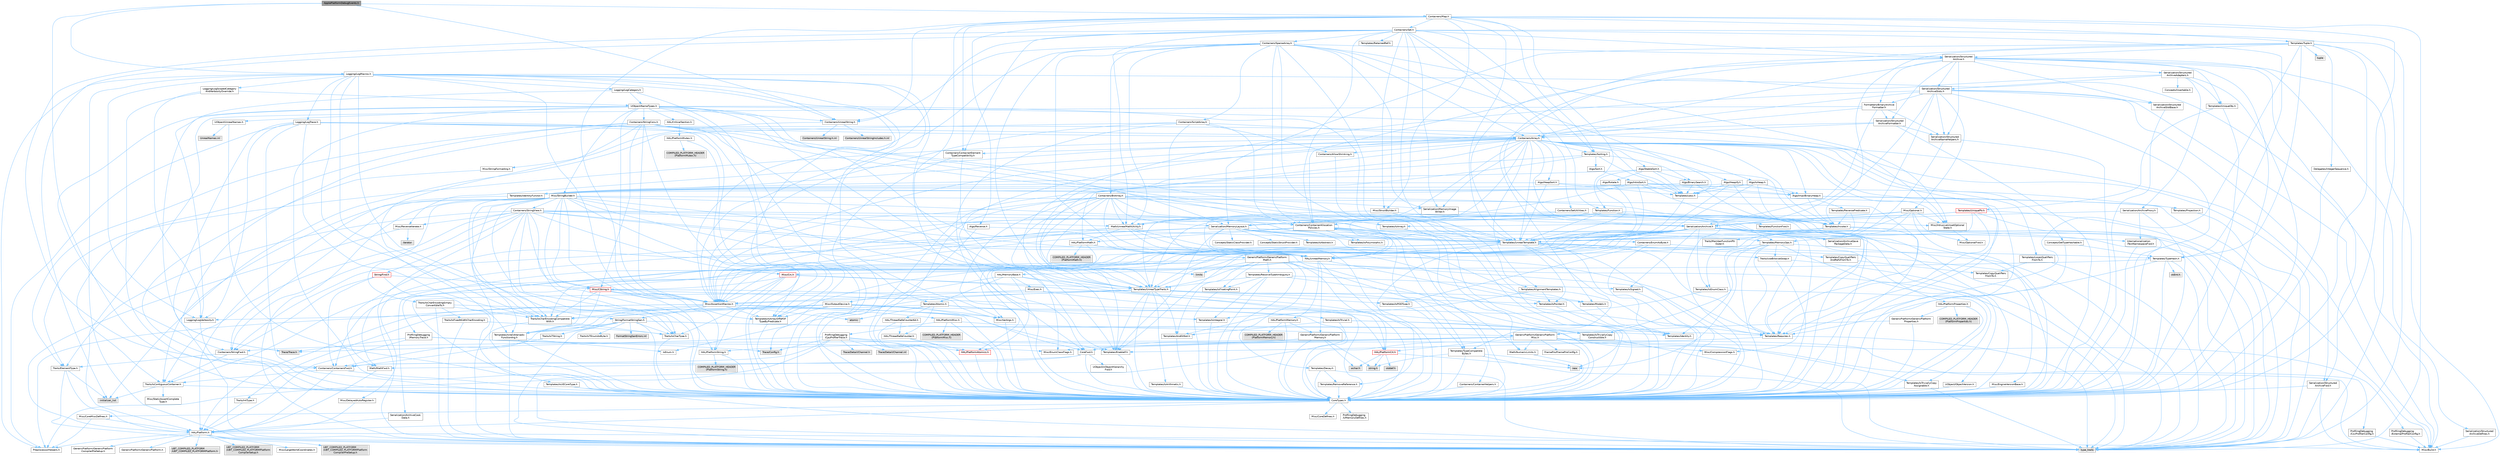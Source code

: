 digraph "ApplePlatformDebugEvents.h"
{
 // INTERACTIVE_SVG=YES
 // LATEX_PDF_SIZE
  bgcolor="transparent";
  edge [fontname=Helvetica,fontsize=10,labelfontname=Helvetica,labelfontsize=10];
  node [fontname=Helvetica,fontsize=10,shape=box,height=0.2,width=0.4];
  Node1 [id="Node000001",label="ApplePlatformDebugEvents.h",height=0.2,width=0.4,color="gray40", fillcolor="grey60", style="filled", fontcolor="black",tooltip=" "];
  Node1 -> Node2 [id="edge1_Node000001_Node000002",color="steelblue1",style="solid",tooltip=" "];
  Node2 [id="Node000002",label="CoreTypes.h",height=0.2,width=0.4,color="grey40", fillcolor="white", style="filled",URL="$dc/dec/CoreTypes_8h.html",tooltip=" "];
  Node2 -> Node3 [id="edge2_Node000002_Node000003",color="steelblue1",style="solid",tooltip=" "];
  Node3 [id="Node000003",label="HAL/Platform.h",height=0.2,width=0.4,color="grey40", fillcolor="white", style="filled",URL="$d9/dd0/Platform_8h.html",tooltip=" "];
  Node3 -> Node4 [id="edge3_Node000003_Node000004",color="steelblue1",style="solid",tooltip=" "];
  Node4 [id="Node000004",label="Misc/Build.h",height=0.2,width=0.4,color="grey40", fillcolor="white", style="filled",URL="$d3/dbb/Build_8h.html",tooltip=" "];
  Node3 -> Node5 [id="edge4_Node000003_Node000005",color="steelblue1",style="solid",tooltip=" "];
  Node5 [id="Node000005",label="Misc/LargeWorldCoordinates.h",height=0.2,width=0.4,color="grey40", fillcolor="white", style="filled",URL="$d2/dcb/LargeWorldCoordinates_8h.html",tooltip=" "];
  Node3 -> Node6 [id="edge5_Node000003_Node000006",color="steelblue1",style="solid",tooltip=" "];
  Node6 [id="Node000006",label="type_traits",height=0.2,width=0.4,color="grey60", fillcolor="#E0E0E0", style="filled",tooltip=" "];
  Node3 -> Node7 [id="edge6_Node000003_Node000007",color="steelblue1",style="solid",tooltip=" "];
  Node7 [id="Node000007",label="PreprocessorHelpers.h",height=0.2,width=0.4,color="grey40", fillcolor="white", style="filled",URL="$db/ddb/PreprocessorHelpers_8h.html",tooltip=" "];
  Node3 -> Node8 [id="edge7_Node000003_Node000008",color="steelblue1",style="solid",tooltip=" "];
  Node8 [id="Node000008",label="UBT_COMPILED_PLATFORM\l/UBT_COMPILED_PLATFORMPlatform\lCompilerPreSetup.h",height=0.2,width=0.4,color="grey60", fillcolor="#E0E0E0", style="filled",tooltip=" "];
  Node3 -> Node9 [id="edge8_Node000003_Node000009",color="steelblue1",style="solid",tooltip=" "];
  Node9 [id="Node000009",label="GenericPlatform/GenericPlatform\lCompilerPreSetup.h",height=0.2,width=0.4,color="grey40", fillcolor="white", style="filled",URL="$d9/dc8/GenericPlatformCompilerPreSetup_8h.html",tooltip=" "];
  Node3 -> Node10 [id="edge9_Node000003_Node000010",color="steelblue1",style="solid",tooltip=" "];
  Node10 [id="Node000010",label="GenericPlatform/GenericPlatform.h",height=0.2,width=0.4,color="grey40", fillcolor="white", style="filled",URL="$d6/d84/GenericPlatform_8h.html",tooltip=" "];
  Node3 -> Node11 [id="edge10_Node000003_Node000011",color="steelblue1",style="solid",tooltip=" "];
  Node11 [id="Node000011",label="UBT_COMPILED_PLATFORM\l/UBT_COMPILED_PLATFORMPlatform.h",height=0.2,width=0.4,color="grey60", fillcolor="#E0E0E0", style="filled",tooltip=" "];
  Node3 -> Node12 [id="edge11_Node000003_Node000012",color="steelblue1",style="solid",tooltip=" "];
  Node12 [id="Node000012",label="UBT_COMPILED_PLATFORM\l/UBT_COMPILED_PLATFORMPlatform\lCompilerSetup.h",height=0.2,width=0.4,color="grey60", fillcolor="#E0E0E0", style="filled",tooltip=" "];
  Node2 -> Node13 [id="edge12_Node000002_Node000013",color="steelblue1",style="solid",tooltip=" "];
  Node13 [id="Node000013",label="ProfilingDebugging\l/UMemoryDefines.h",height=0.2,width=0.4,color="grey40", fillcolor="white", style="filled",URL="$d2/da2/UMemoryDefines_8h.html",tooltip=" "];
  Node2 -> Node14 [id="edge13_Node000002_Node000014",color="steelblue1",style="solid",tooltip=" "];
  Node14 [id="Node000014",label="Misc/CoreMiscDefines.h",height=0.2,width=0.4,color="grey40", fillcolor="white", style="filled",URL="$da/d38/CoreMiscDefines_8h.html",tooltip=" "];
  Node14 -> Node3 [id="edge14_Node000014_Node000003",color="steelblue1",style="solid",tooltip=" "];
  Node14 -> Node7 [id="edge15_Node000014_Node000007",color="steelblue1",style="solid",tooltip=" "];
  Node2 -> Node15 [id="edge16_Node000002_Node000015",color="steelblue1",style="solid",tooltip=" "];
  Node15 [id="Node000015",label="Misc/CoreDefines.h",height=0.2,width=0.4,color="grey40", fillcolor="white", style="filled",URL="$d3/dd2/CoreDefines_8h.html",tooltip=" "];
  Node1 -> Node16 [id="edge17_Node000001_Node000016",color="steelblue1",style="solid",tooltip=" "];
  Node16 [id="Node000016",label="Logging/LogMacros.h",height=0.2,width=0.4,color="grey40", fillcolor="white", style="filled",URL="$d0/d16/LogMacros_8h.html",tooltip=" "];
  Node16 -> Node17 [id="edge18_Node000016_Node000017",color="steelblue1",style="solid",tooltip=" "];
  Node17 [id="Node000017",label="Containers/UnrealString.h",height=0.2,width=0.4,color="grey40", fillcolor="white", style="filled",URL="$d5/dba/UnrealString_8h.html",tooltip=" "];
  Node17 -> Node18 [id="edge19_Node000017_Node000018",color="steelblue1",style="solid",tooltip=" "];
  Node18 [id="Node000018",label="Containers/UnrealStringIncludes.h.inl",height=0.2,width=0.4,color="grey60", fillcolor="#E0E0E0", style="filled",tooltip=" "];
  Node17 -> Node19 [id="edge20_Node000017_Node000019",color="steelblue1",style="solid",tooltip=" "];
  Node19 [id="Node000019",label="Containers/UnrealString.h.inl",height=0.2,width=0.4,color="grey60", fillcolor="#E0E0E0", style="filled",tooltip=" "];
  Node17 -> Node20 [id="edge21_Node000017_Node000020",color="steelblue1",style="solid",tooltip=" "];
  Node20 [id="Node000020",label="Misc/StringFormatArg.h",height=0.2,width=0.4,color="grey40", fillcolor="white", style="filled",URL="$d2/d16/StringFormatArg_8h.html",tooltip=" "];
  Node20 -> Node21 [id="edge22_Node000020_Node000021",color="steelblue1",style="solid",tooltip=" "];
  Node21 [id="Node000021",label="Containers/ContainersFwd.h",height=0.2,width=0.4,color="grey40", fillcolor="white", style="filled",URL="$d4/d0a/ContainersFwd_8h.html",tooltip=" "];
  Node21 -> Node3 [id="edge23_Node000021_Node000003",color="steelblue1",style="solid",tooltip=" "];
  Node21 -> Node2 [id="edge24_Node000021_Node000002",color="steelblue1",style="solid",tooltip=" "];
  Node21 -> Node22 [id="edge25_Node000021_Node000022",color="steelblue1",style="solid",tooltip=" "];
  Node22 [id="Node000022",label="Traits/IsContiguousContainer.h",height=0.2,width=0.4,color="grey40", fillcolor="white", style="filled",URL="$d5/d3c/IsContiguousContainer_8h.html",tooltip=" "];
  Node22 -> Node2 [id="edge26_Node000022_Node000002",color="steelblue1",style="solid",tooltip=" "];
  Node22 -> Node23 [id="edge27_Node000022_Node000023",color="steelblue1",style="solid",tooltip=" "];
  Node23 [id="Node000023",label="Misc/StaticAssertComplete\lType.h",height=0.2,width=0.4,color="grey40", fillcolor="white", style="filled",URL="$d5/d4e/StaticAssertCompleteType_8h.html",tooltip=" "];
  Node22 -> Node24 [id="edge28_Node000022_Node000024",color="steelblue1",style="solid",tooltip=" "];
  Node24 [id="Node000024",label="initializer_list",height=0.2,width=0.4,color="grey60", fillcolor="#E0E0E0", style="filled",tooltip=" "];
  Node16 -> Node2 [id="edge29_Node000016_Node000002",color="steelblue1",style="solid",tooltip=" "];
  Node16 -> Node7 [id="edge30_Node000016_Node000007",color="steelblue1",style="solid",tooltip=" "];
  Node16 -> Node25 [id="edge31_Node000016_Node000025",color="steelblue1",style="solid",tooltip=" "];
  Node25 [id="Node000025",label="Logging/LogCategory.h",height=0.2,width=0.4,color="grey40", fillcolor="white", style="filled",URL="$d9/d36/LogCategory_8h.html",tooltip=" "];
  Node25 -> Node2 [id="edge32_Node000025_Node000002",color="steelblue1",style="solid",tooltip=" "];
  Node25 -> Node26 [id="edge33_Node000025_Node000026",color="steelblue1",style="solid",tooltip=" "];
  Node26 [id="Node000026",label="Logging/LogVerbosity.h",height=0.2,width=0.4,color="grey40", fillcolor="white", style="filled",URL="$d2/d8f/LogVerbosity_8h.html",tooltip=" "];
  Node26 -> Node2 [id="edge34_Node000026_Node000002",color="steelblue1",style="solid",tooltip=" "];
  Node25 -> Node27 [id="edge35_Node000025_Node000027",color="steelblue1",style="solid",tooltip=" "];
  Node27 [id="Node000027",label="UObject/NameTypes.h",height=0.2,width=0.4,color="grey40", fillcolor="white", style="filled",URL="$d6/d35/NameTypes_8h.html",tooltip=" "];
  Node27 -> Node2 [id="edge36_Node000027_Node000002",color="steelblue1",style="solid",tooltip=" "];
  Node27 -> Node28 [id="edge37_Node000027_Node000028",color="steelblue1",style="solid",tooltip=" "];
  Node28 [id="Node000028",label="Misc/AssertionMacros.h",height=0.2,width=0.4,color="grey40", fillcolor="white", style="filled",URL="$d0/dfa/AssertionMacros_8h.html",tooltip=" "];
  Node28 -> Node2 [id="edge38_Node000028_Node000002",color="steelblue1",style="solid",tooltip=" "];
  Node28 -> Node3 [id="edge39_Node000028_Node000003",color="steelblue1",style="solid",tooltip=" "];
  Node28 -> Node29 [id="edge40_Node000028_Node000029",color="steelblue1",style="solid",tooltip=" "];
  Node29 [id="Node000029",label="HAL/PlatformMisc.h",height=0.2,width=0.4,color="grey40", fillcolor="white", style="filled",URL="$d0/df5/PlatformMisc_8h.html",tooltip=" "];
  Node29 -> Node2 [id="edge41_Node000029_Node000002",color="steelblue1",style="solid",tooltip=" "];
  Node29 -> Node30 [id="edge42_Node000029_Node000030",color="steelblue1",style="solid",tooltip=" "];
  Node30 [id="Node000030",label="GenericPlatform/GenericPlatform\lMisc.h",height=0.2,width=0.4,color="grey40", fillcolor="white", style="filled",URL="$db/d9a/GenericPlatformMisc_8h.html",tooltip=" "];
  Node30 -> Node31 [id="edge43_Node000030_Node000031",color="steelblue1",style="solid",tooltip=" "];
  Node31 [id="Node000031",label="Containers/StringFwd.h",height=0.2,width=0.4,color="grey40", fillcolor="white", style="filled",URL="$df/d37/StringFwd_8h.html",tooltip=" "];
  Node31 -> Node2 [id="edge44_Node000031_Node000002",color="steelblue1",style="solid",tooltip=" "];
  Node31 -> Node32 [id="edge45_Node000031_Node000032",color="steelblue1",style="solid",tooltip=" "];
  Node32 [id="Node000032",label="Traits/ElementType.h",height=0.2,width=0.4,color="grey40", fillcolor="white", style="filled",URL="$d5/d4f/ElementType_8h.html",tooltip=" "];
  Node32 -> Node3 [id="edge46_Node000032_Node000003",color="steelblue1",style="solid",tooltip=" "];
  Node32 -> Node24 [id="edge47_Node000032_Node000024",color="steelblue1",style="solid",tooltip=" "];
  Node32 -> Node6 [id="edge48_Node000032_Node000006",color="steelblue1",style="solid",tooltip=" "];
  Node31 -> Node22 [id="edge49_Node000031_Node000022",color="steelblue1",style="solid",tooltip=" "];
  Node30 -> Node33 [id="edge50_Node000030_Node000033",color="steelblue1",style="solid",tooltip=" "];
  Node33 [id="Node000033",label="CoreFwd.h",height=0.2,width=0.4,color="grey40", fillcolor="white", style="filled",URL="$d1/d1e/CoreFwd_8h.html",tooltip=" "];
  Node33 -> Node2 [id="edge51_Node000033_Node000002",color="steelblue1",style="solid",tooltip=" "];
  Node33 -> Node21 [id="edge52_Node000033_Node000021",color="steelblue1",style="solid",tooltip=" "];
  Node33 -> Node34 [id="edge53_Node000033_Node000034",color="steelblue1",style="solid",tooltip=" "];
  Node34 [id="Node000034",label="Math/MathFwd.h",height=0.2,width=0.4,color="grey40", fillcolor="white", style="filled",URL="$d2/d10/MathFwd_8h.html",tooltip=" "];
  Node34 -> Node3 [id="edge54_Node000034_Node000003",color="steelblue1",style="solid",tooltip=" "];
  Node33 -> Node35 [id="edge55_Node000033_Node000035",color="steelblue1",style="solid",tooltip=" "];
  Node35 [id="Node000035",label="UObject/UObjectHierarchy\lFwd.h",height=0.2,width=0.4,color="grey40", fillcolor="white", style="filled",URL="$d3/d13/UObjectHierarchyFwd_8h.html",tooltip=" "];
  Node30 -> Node2 [id="edge56_Node000030_Node000002",color="steelblue1",style="solid",tooltip=" "];
  Node30 -> Node36 [id="edge57_Node000030_Node000036",color="steelblue1",style="solid",tooltip=" "];
  Node36 [id="Node000036",label="FramePro/FrameProConfig.h",height=0.2,width=0.4,color="grey40", fillcolor="white", style="filled",URL="$d7/d90/FrameProConfig_8h.html",tooltip=" "];
  Node30 -> Node37 [id="edge58_Node000030_Node000037",color="steelblue1",style="solid",tooltip=" "];
  Node37 [id="Node000037",label="HAL/PlatformCrt.h",height=0.2,width=0.4,color="red", fillcolor="#FFF0F0", style="filled",URL="$d8/d75/PlatformCrt_8h.html",tooltip=" "];
  Node37 -> Node38 [id="edge59_Node000037_Node000038",color="steelblue1",style="solid",tooltip=" "];
  Node38 [id="Node000038",label="new",height=0.2,width=0.4,color="grey60", fillcolor="#E0E0E0", style="filled",tooltip=" "];
  Node37 -> Node39 [id="edge60_Node000037_Node000039",color="steelblue1",style="solid",tooltip=" "];
  Node39 [id="Node000039",label="wchar.h",height=0.2,width=0.4,color="grey60", fillcolor="#E0E0E0", style="filled",tooltip=" "];
  Node37 -> Node40 [id="edge61_Node000037_Node000040",color="steelblue1",style="solid",tooltip=" "];
  Node40 [id="Node000040",label="stddef.h",height=0.2,width=0.4,color="grey60", fillcolor="#E0E0E0", style="filled",tooltip=" "];
  Node37 -> Node46 [id="edge62_Node000037_Node000046",color="steelblue1",style="solid",tooltip=" "];
  Node46 [id="Node000046",label="string.h",height=0.2,width=0.4,color="grey60", fillcolor="#E0E0E0", style="filled",tooltip=" "];
  Node30 -> Node47 [id="edge63_Node000030_Node000047",color="steelblue1",style="solid",tooltip=" "];
  Node47 [id="Node000047",label="Math/NumericLimits.h",height=0.2,width=0.4,color="grey40", fillcolor="white", style="filled",URL="$df/d1b/NumericLimits_8h.html",tooltip=" "];
  Node47 -> Node2 [id="edge64_Node000047_Node000002",color="steelblue1",style="solid",tooltip=" "];
  Node30 -> Node48 [id="edge65_Node000030_Node000048",color="steelblue1",style="solid",tooltip=" "];
  Node48 [id="Node000048",label="Misc/CompressionFlags.h",height=0.2,width=0.4,color="grey40", fillcolor="white", style="filled",URL="$d9/d76/CompressionFlags_8h.html",tooltip=" "];
  Node30 -> Node49 [id="edge66_Node000030_Node000049",color="steelblue1",style="solid",tooltip=" "];
  Node49 [id="Node000049",label="Misc/EnumClassFlags.h",height=0.2,width=0.4,color="grey40", fillcolor="white", style="filled",URL="$d8/de7/EnumClassFlags_8h.html",tooltip=" "];
  Node30 -> Node50 [id="edge67_Node000030_Node000050",color="steelblue1",style="solid",tooltip=" "];
  Node50 [id="Node000050",label="ProfilingDebugging\l/CsvProfilerConfig.h",height=0.2,width=0.4,color="grey40", fillcolor="white", style="filled",URL="$d3/d88/CsvProfilerConfig_8h.html",tooltip=" "];
  Node50 -> Node4 [id="edge68_Node000050_Node000004",color="steelblue1",style="solid",tooltip=" "];
  Node30 -> Node51 [id="edge69_Node000030_Node000051",color="steelblue1",style="solid",tooltip=" "];
  Node51 [id="Node000051",label="ProfilingDebugging\l/ExternalProfilerConfig.h",height=0.2,width=0.4,color="grey40", fillcolor="white", style="filled",URL="$d3/dbb/ExternalProfilerConfig_8h.html",tooltip=" "];
  Node51 -> Node4 [id="edge70_Node000051_Node000004",color="steelblue1",style="solid",tooltip=" "];
  Node29 -> Node52 [id="edge71_Node000029_Node000052",color="steelblue1",style="solid",tooltip=" "];
  Node52 [id="Node000052",label="COMPILED_PLATFORM_HEADER\l(PlatformMisc.h)",height=0.2,width=0.4,color="grey60", fillcolor="#E0E0E0", style="filled",tooltip=" "];
  Node29 -> Node53 [id="edge72_Node000029_Node000053",color="steelblue1",style="solid",tooltip=" "];
  Node53 [id="Node000053",label="ProfilingDebugging\l/CpuProfilerTrace.h",height=0.2,width=0.4,color="grey40", fillcolor="white", style="filled",URL="$da/dcb/CpuProfilerTrace_8h.html",tooltip=" "];
  Node53 -> Node2 [id="edge73_Node000053_Node000002",color="steelblue1",style="solid",tooltip=" "];
  Node53 -> Node21 [id="edge74_Node000053_Node000021",color="steelblue1",style="solid",tooltip=" "];
  Node53 -> Node54 [id="edge75_Node000053_Node000054",color="steelblue1",style="solid",tooltip=" "];
  Node54 [id="Node000054",label="HAL/PlatformAtomics.h",height=0.2,width=0.4,color="red", fillcolor="#FFF0F0", style="filled",URL="$d3/d36/PlatformAtomics_8h.html",tooltip=" "];
  Node54 -> Node2 [id="edge76_Node000054_Node000002",color="steelblue1",style="solid",tooltip=" "];
  Node53 -> Node7 [id="edge77_Node000053_Node000007",color="steelblue1",style="solid",tooltip=" "];
  Node53 -> Node4 [id="edge78_Node000053_Node000004",color="steelblue1",style="solid",tooltip=" "];
  Node53 -> Node57 [id="edge79_Node000053_Node000057",color="steelblue1",style="solid",tooltip=" "];
  Node57 [id="Node000057",label="Trace/Config.h",height=0.2,width=0.4,color="grey60", fillcolor="#E0E0E0", style="filled",tooltip=" "];
  Node53 -> Node58 [id="edge80_Node000053_Node000058",color="steelblue1",style="solid",tooltip=" "];
  Node58 [id="Node000058",label="Trace/Detail/Channel.h",height=0.2,width=0.4,color="grey60", fillcolor="#E0E0E0", style="filled",tooltip=" "];
  Node53 -> Node59 [id="edge81_Node000053_Node000059",color="steelblue1",style="solid",tooltip=" "];
  Node59 [id="Node000059",label="Trace/Detail/Channel.inl",height=0.2,width=0.4,color="grey60", fillcolor="#E0E0E0", style="filled",tooltip=" "];
  Node53 -> Node60 [id="edge82_Node000053_Node000060",color="steelblue1",style="solid",tooltip=" "];
  Node60 [id="Node000060",label="Trace/Trace.h",height=0.2,width=0.4,color="grey60", fillcolor="#E0E0E0", style="filled",tooltip=" "];
  Node28 -> Node7 [id="edge83_Node000028_Node000007",color="steelblue1",style="solid",tooltip=" "];
  Node28 -> Node61 [id="edge84_Node000028_Node000061",color="steelblue1",style="solid",tooltip=" "];
  Node61 [id="Node000061",label="Templates/EnableIf.h",height=0.2,width=0.4,color="grey40", fillcolor="white", style="filled",URL="$d7/d60/EnableIf_8h.html",tooltip=" "];
  Node61 -> Node2 [id="edge85_Node000061_Node000002",color="steelblue1",style="solid",tooltip=" "];
  Node28 -> Node62 [id="edge86_Node000028_Node000062",color="steelblue1",style="solid",tooltip=" "];
  Node62 [id="Node000062",label="Templates/IsArrayOrRefOf\lTypeByPredicate.h",height=0.2,width=0.4,color="grey40", fillcolor="white", style="filled",URL="$d6/da1/IsArrayOrRefOfTypeByPredicate_8h.html",tooltip=" "];
  Node62 -> Node2 [id="edge87_Node000062_Node000002",color="steelblue1",style="solid",tooltip=" "];
  Node28 -> Node63 [id="edge88_Node000028_Node000063",color="steelblue1",style="solid",tooltip=" "];
  Node63 [id="Node000063",label="Templates/IsValidVariadic\lFunctionArg.h",height=0.2,width=0.4,color="grey40", fillcolor="white", style="filled",URL="$d0/dc8/IsValidVariadicFunctionArg_8h.html",tooltip=" "];
  Node63 -> Node2 [id="edge89_Node000063_Node000002",color="steelblue1",style="solid",tooltip=" "];
  Node63 -> Node64 [id="edge90_Node000063_Node000064",color="steelblue1",style="solid",tooltip=" "];
  Node64 [id="Node000064",label="IsEnum.h",height=0.2,width=0.4,color="grey40", fillcolor="white", style="filled",URL="$d4/de5/IsEnum_8h.html",tooltip=" "];
  Node63 -> Node6 [id="edge91_Node000063_Node000006",color="steelblue1",style="solid",tooltip=" "];
  Node28 -> Node65 [id="edge92_Node000028_Node000065",color="steelblue1",style="solid",tooltip=" "];
  Node65 [id="Node000065",label="Traits/IsCharEncodingCompatible\lWith.h",height=0.2,width=0.4,color="grey40", fillcolor="white", style="filled",URL="$df/dd1/IsCharEncodingCompatibleWith_8h.html",tooltip=" "];
  Node65 -> Node6 [id="edge93_Node000065_Node000006",color="steelblue1",style="solid",tooltip=" "];
  Node65 -> Node66 [id="edge94_Node000065_Node000066",color="steelblue1",style="solid",tooltip=" "];
  Node66 [id="Node000066",label="Traits/IsCharType.h",height=0.2,width=0.4,color="grey40", fillcolor="white", style="filled",URL="$db/d51/IsCharType_8h.html",tooltip=" "];
  Node66 -> Node2 [id="edge95_Node000066_Node000002",color="steelblue1",style="solid",tooltip=" "];
  Node28 -> Node67 [id="edge96_Node000028_Node000067",color="steelblue1",style="solid",tooltip=" "];
  Node67 [id="Node000067",label="Misc/VarArgs.h",height=0.2,width=0.4,color="grey40", fillcolor="white", style="filled",URL="$d5/d6f/VarArgs_8h.html",tooltip=" "];
  Node67 -> Node2 [id="edge97_Node000067_Node000002",color="steelblue1",style="solid",tooltip=" "];
  Node28 -> Node68 [id="edge98_Node000028_Node000068",color="steelblue1",style="solid",tooltip=" "];
  Node68 [id="Node000068",label="String/FormatStringSan.h",height=0.2,width=0.4,color="grey40", fillcolor="white", style="filled",URL="$d3/d8b/FormatStringSan_8h.html",tooltip=" "];
  Node68 -> Node6 [id="edge99_Node000068_Node000006",color="steelblue1",style="solid",tooltip=" "];
  Node68 -> Node2 [id="edge100_Node000068_Node000002",color="steelblue1",style="solid",tooltip=" "];
  Node68 -> Node69 [id="edge101_Node000068_Node000069",color="steelblue1",style="solid",tooltip=" "];
  Node69 [id="Node000069",label="Templates/Requires.h",height=0.2,width=0.4,color="grey40", fillcolor="white", style="filled",URL="$dc/d96/Requires_8h.html",tooltip=" "];
  Node69 -> Node61 [id="edge102_Node000069_Node000061",color="steelblue1",style="solid",tooltip=" "];
  Node69 -> Node6 [id="edge103_Node000069_Node000006",color="steelblue1",style="solid",tooltip=" "];
  Node68 -> Node70 [id="edge104_Node000068_Node000070",color="steelblue1",style="solid",tooltip=" "];
  Node70 [id="Node000070",label="Templates/Identity.h",height=0.2,width=0.4,color="grey40", fillcolor="white", style="filled",URL="$d0/dd5/Identity_8h.html",tooltip=" "];
  Node68 -> Node63 [id="edge105_Node000068_Node000063",color="steelblue1",style="solid",tooltip=" "];
  Node68 -> Node66 [id="edge106_Node000068_Node000066",color="steelblue1",style="solid",tooltip=" "];
  Node68 -> Node71 [id="edge107_Node000068_Node000071",color="steelblue1",style="solid",tooltip=" "];
  Node71 [id="Node000071",label="Traits/IsTEnumAsByte.h",height=0.2,width=0.4,color="grey40", fillcolor="white", style="filled",URL="$d1/de6/IsTEnumAsByte_8h.html",tooltip=" "];
  Node68 -> Node72 [id="edge108_Node000068_Node000072",color="steelblue1",style="solid",tooltip=" "];
  Node72 [id="Node000072",label="Traits/IsTString.h",height=0.2,width=0.4,color="grey40", fillcolor="white", style="filled",URL="$d0/df8/IsTString_8h.html",tooltip=" "];
  Node72 -> Node21 [id="edge109_Node000072_Node000021",color="steelblue1",style="solid",tooltip=" "];
  Node68 -> Node21 [id="edge110_Node000068_Node000021",color="steelblue1",style="solid",tooltip=" "];
  Node68 -> Node73 [id="edge111_Node000068_Node000073",color="steelblue1",style="solid",tooltip=" "];
  Node73 [id="Node000073",label="FormatStringSanErrors.inl",height=0.2,width=0.4,color="grey60", fillcolor="#E0E0E0", style="filled",tooltip=" "];
  Node28 -> Node74 [id="edge112_Node000028_Node000074",color="steelblue1",style="solid",tooltip=" "];
  Node74 [id="Node000074",label="atomic",height=0.2,width=0.4,color="grey60", fillcolor="#E0E0E0", style="filled",tooltip=" "];
  Node27 -> Node75 [id="edge113_Node000027_Node000075",color="steelblue1",style="solid",tooltip=" "];
  Node75 [id="Node000075",label="HAL/UnrealMemory.h",height=0.2,width=0.4,color="grey40", fillcolor="white", style="filled",URL="$d9/d96/UnrealMemory_8h.html",tooltip=" "];
  Node75 -> Node2 [id="edge114_Node000075_Node000002",color="steelblue1",style="solid",tooltip=" "];
  Node75 -> Node76 [id="edge115_Node000075_Node000076",color="steelblue1",style="solid",tooltip=" "];
  Node76 [id="Node000076",label="GenericPlatform/GenericPlatform\lMemory.h",height=0.2,width=0.4,color="grey40", fillcolor="white", style="filled",URL="$dd/d22/GenericPlatformMemory_8h.html",tooltip=" "];
  Node76 -> Node33 [id="edge116_Node000076_Node000033",color="steelblue1",style="solid",tooltip=" "];
  Node76 -> Node2 [id="edge117_Node000076_Node000002",color="steelblue1",style="solid",tooltip=" "];
  Node76 -> Node77 [id="edge118_Node000076_Node000077",color="steelblue1",style="solid",tooltip=" "];
  Node77 [id="Node000077",label="HAL/PlatformString.h",height=0.2,width=0.4,color="grey40", fillcolor="white", style="filled",URL="$db/db5/PlatformString_8h.html",tooltip=" "];
  Node77 -> Node2 [id="edge119_Node000077_Node000002",color="steelblue1",style="solid",tooltip=" "];
  Node77 -> Node78 [id="edge120_Node000077_Node000078",color="steelblue1",style="solid",tooltip=" "];
  Node78 [id="Node000078",label="COMPILED_PLATFORM_HEADER\l(PlatformString.h)",height=0.2,width=0.4,color="grey60", fillcolor="#E0E0E0", style="filled",tooltip=" "];
  Node76 -> Node46 [id="edge121_Node000076_Node000046",color="steelblue1",style="solid",tooltip=" "];
  Node76 -> Node39 [id="edge122_Node000076_Node000039",color="steelblue1",style="solid",tooltip=" "];
  Node75 -> Node79 [id="edge123_Node000075_Node000079",color="steelblue1",style="solid",tooltip=" "];
  Node79 [id="Node000079",label="HAL/MemoryBase.h",height=0.2,width=0.4,color="grey40", fillcolor="white", style="filled",URL="$d6/d9f/MemoryBase_8h.html",tooltip=" "];
  Node79 -> Node2 [id="edge124_Node000079_Node000002",color="steelblue1",style="solid",tooltip=" "];
  Node79 -> Node54 [id="edge125_Node000079_Node000054",color="steelblue1",style="solid",tooltip=" "];
  Node79 -> Node37 [id="edge126_Node000079_Node000037",color="steelblue1",style="solid",tooltip=" "];
  Node79 -> Node80 [id="edge127_Node000079_Node000080",color="steelblue1",style="solid",tooltip=" "];
  Node80 [id="Node000080",label="Misc/Exec.h",height=0.2,width=0.4,color="grey40", fillcolor="white", style="filled",URL="$de/ddb/Exec_8h.html",tooltip=" "];
  Node80 -> Node2 [id="edge128_Node000080_Node000002",color="steelblue1",style="solid",tooltip=" "];
  Node80 -> Node28 [id="edge129_Node000080_Node000028",color="steelblue1",style="solid",tooltip=" "];
  Node79 -> Node81 [id="edge130_Node000079_Node000081",color="steelblue1",style="solid",tooltip=" "];
  Node81 [id="Node000081",label="Misc/OutputDevice.h",height=0.2,width=0.4,color="grey40", fillcolor="white", style="filled",URL="$d7/d32/OutputDevice_8h.html",tooltip=" "];
  Node81 -> Node33 [id="edge131_Node000081_Node000033",color="steelblue1",style="solid",tooltip=" "];
  Node81 -> Node2 [id="edge132_Node000081_Node000002",color="steelblue1",style="solid",tooltip=" "];
  Node81 -> Node26 [id="edge133_Node000081_Node000026",color="steelblue1",style="solid",tooltip=" "];
  Node81 -> Node67 [id="edge134_Node000081_Node000067",color="steelblue1",style="solid",tooltip=" "];
  Node81 -> Node62 [id="edge135_Node000081_Node000062",color="steelblue1",style="solid",tooltip=" "];
  Node81 -> Node63 [id="edge136_Node000081_Node000063",color="steelblue1",style="solid",tooltip=" "];
  Node81 -> Node65 [id="edge137_Node000081_Node000065",color="steelblue1",style="solid",tooltip=" "];
  Node79 -> Node82 [id="edge138_Node000079_Node000082",color="steelblue1",style="solid",tooltip=" "];
  Node82 [id="Node000082",label="Templates/Atomic.h",height=0.2,width=0.4,color="grey40", fillcolor="white", style="filled",URL="$d3/d91/Atomic_8h.html",tooltip=" "];
  Node82 -> Node83 [id="edge139_Node000082_Node000083",color="steelblue1",style="solid",tooltip=" "];
  Node83 [id="Node000083",label="HAL/ThreadSafeCounter.h",height=0.2,width=0.4,color="grey40", fillcolor="white", style="filled",URL="$dc/dc9/ThreadSafeCounter_8h.html",tooltip=" "];
  Node83 -> Node2 [id="edge140_Node000083_Node000002",color="steelblue1",style="solid",tooltip=" "];
  Node83 -> Node54 [id="edge141_Node000083_Node000054",color="steelblue1",style="solid",tooltip=" "];
  Node82 -> Node84 [id="edge142_Node000082_Node000084",color="steelblue1",style="solid",tooltip=" "];
  Node84 [id="Node000084",label="HAL/ThreadSafeCounter64.h",height=0.2,width=0.4,color="grey40", fillcolor="white", style="filled",URL="$d0/d12/ThreadSafeCounter64_8h.html",tooltip=" "];
  Node84 -> Node2 [id="edge143_Node000084_Node000002",color="steelblue1",style="solid",tooltip=" "];
  Node84 -> Node83 [id="edge144_Node000084_Node000083",color="steelblue1",style="solid",tooltip=" "];
  Node82 -> Node85 [id="edge145_Node000082_Node000085",color="steelblue1",style="solid",tooltip=" "];
  Node85 [id="Node000085",label="Templates/IsIntegral.h",height=0.2,width=0.4,color="grey40", fillcolor="white", style="filled",URL="$da/d64/IsIntegral_8h.html",tooltip=" "];
  Node85 -> Node2 [id="edge146_Node000085_Node000002",color="steelblue1",style="solid",tooltip=" "];
  Node82 -> Node86 [id="edge147_Node000082_Node000086",color="steelblue1",style="solid",tooltip=" "];
  Node86 [id="Node000086",label="Templates/IsTrivial.h",height=0.2,width=0.4,color="grey40", fillcolor="white", style="filled",URL="$da/d4c/IsTrivial_8h.html",tooltip=" "];
  Node86 -> Node87 [id="edge148_Node000086_Node000087",color="steelblue1",style="solid",tooltip=" "];
  Node87 [id="Node000087",label="Templates/AndOrNot.h",height=0.2,width=0.4,color="grey40", fillcolor="white", style="filled",URL="$db/d0a/AndOrNot_8h.html",tooltip=" "];
  Node87 -> Node2 [id="edge149_Node000087_Node000002",color="steelblue1",style="solid",tooltip=" "];
  Node86 -> Node88 [id="edge150_Node000086_Node000088",color="steelblue1",style="solid",tooltip=" "];
  Node88 [id="Node000088",label="Templates/IsTriviallyCopy\lConstructible.h",height=0.2,width=0.4,color="grey40", fillcolor="white", style="filled",URL="$d3/d78/IsTriviallyCopyConstructible_8h.html",tooltip=" "];
  Node88 -> Node2 [id="edge151_Node000088_Node000002",color="steelblue1",style="solid",tooltip=" "];
  Node88 -> Node6 [id="edge152_Node000088_Node000006",color="steelblue1",style="solid",tooltip=" "];
  Node86 -> Node89 [id="edge153_Node000086_Node000089",color="steelblue1",style="solid",tooltip=" "];
  Node89 [id="Node000089",label="Templates/IsTriviallyCopy\lAssignable.h",height=0.2,width=0.4,color="grey40", fillcolor="white", style="filled",URL="$d2/df2/IsTriviallyCopyAssignable_8h.html",tooltip=" "];
  Node89 -> Node2 [id="edge154_Node000089_Node000002",color="steelblue1",style="solid",tooltip=" "];
  Node89 -> Node6 [id="edge155_Node000089_Node000006",color="steelblue1",style="solid",tooltip=" "];
  Node86 -> Node6 [id="edge156_Node000086_Node000006",color="steelblue1",style="solid",tooltip=" "];
  Node82 -> Node90 [id="edge157_Node000082_Node000090",color="steelblue1",style="solid",tooltip=" "];
  Node90 [id="Node000090",label="Traits/IntType.h",height=0.2,width=0.4,color="grey40", fillcolor="white", style="filled",URL="$d7/deb/IntType_8h.html",tooltip=" "];
  Node90 -> Node3 [id="edge158_Node000090_Node000003",color="steelblue1",style="solid",tooltip=" "];
  Node82 -> Node74 [id="edge159_Node000082_Node000074",color="steelblue1",style="solid",tooltip=" "];
  Node75 -> Node91 [id="edge160_Node000075_Node000091",color="steelblue1",style="solid",tooltip=" "];
  Node91 [id="Node000091",label="HAL/PlatformMemory.h",height=0.2,width=0.4,color="grey40", fillcolor="white", style="filled",URL="$de/d68/PlatformMemory_8h.html",tooltip=" "];
  Node91 -> Node2 [id="edge161_Node000091_Node000002",color="steelblue1",style="solid",tooltip=" "];
  Node91 -> Node76 [id="edge162_Node000091_Node000076",color="steelblue1",style="solid",tooltip=" "];
  Node91 -> Node92 [id="edge163_Node000091_Node000092",color="steelblue1",style="solid",tooltip=" "];
  Node92 [id="Node000092",label="COMPILED_PLATFORM_HEADER\l(PlatformMemory.h)",height=0.2,width=0.4,color="grey60", fillcolor="#E0E0E0", style="filled",tooltip=" "];
  Node75 -> Node93 [id="edge164_Node000075_Node000093",color="steelblue1",style="solid",tooltip=" "];
  Node93 [id="Node000093",label="ProfilingDebugging\l/MemoryTrace.h",height=0.2,width=0.4,color="grey40", fillcolor="white", style="filled",URL="$da/dd7/MemoryTrace_8h.html",tooltip=" "];
  Node93 -> Node3 [id="edge165_Node000093_Node000003",color="steelblue1",style="solid",tooltip=" "];
  Node93 -> Node49 [id="edge166_Node000093_Node000049",color="steelblue1",style="solid",tooltip=" "];
  Node93 -> Node57 [id="edge167_Node000093_Node000057",color="steelblue1",style="solid",tooltip=" "];
  Node93 -> Node60 [id="edge168_Node000093_Node000060",color="steelblue1",style="solid",tooltip=" "];
  Node75 -> Node94 [id="edge169_Node000075_Node000094",color="steelblue1",style="solid",tooltip=" "];
  Node94 [id="Node000094",label="Templates/IsPointer.h",height=0.2,width=0.4,color="grey40", fillcolor="white", style="filled",URL="$d7/d05/IsPointer_8h.html",tooltip=" "];
  Node94 -> Node2 [id="edge170_Node000094_Node000002",color="steelblue1",style="solid",tooltip=" "];
  Node27 -> Node95 [id="edge171_Node000027_Node000095",color="steelblue1",style="solid",tooltip=" "];
  Node95 [id="Node000095",label="Templates/UnrealTypeTraits.h",height=0.2,width=0.4,color="grey40", fillcolor="white", style="filled",URL="$d2/d2d/UnrealTypeTraits_8h.html",tooltip=" "];
  Node95 -> Node2 [id="edge172_Node000095_Node000002",color="steelblue1",style="solid",tooltip=" "];
  Node95 -> Node94 [id="edge173_Node000095_Node000094",color="steelblue1",style="solid",tooltip=" "];
  Node95 -> Node28 [id="edge174_Node000095_Node000028",color="steelblue1",style="solid",tooltip=" "];
  Node95 -> Node87 [id="edge175_Node000095_Node000087",color="steelblue1",style="solid",tooltip=" "];
  Node95 -> Node61 [id="edge176_Node000095_Node000061",color="steelblue1",style="solid",tooltip=" "];
  Node95 -> Node96 [id="edge177_Node000095_Node000096",color="steelblue1",style="solid",tooltip=" "];
  Node96 [id="Node000096",label="Templates/IsArithmetic.h",height=0.2,width=0.4,color="grey40", fillcolor="white", style="filled",URL="$d2/d5d/IsArithmetic_8h.html",tooltip=" "];
  Node96 -> Node2 [id="edge178_Node000096_Node000002",color="steelblue1",style="solid",tooltip=" "];
  Node95 -> Node64 [id="edge179_Node000095_Node000064",color="steelblue1",style="solid",tooltip=" "];
  Node95 -> Node97 [id="edge180_Node000095_Node000097",color="steelblue1",style="solid",tooltip=" "];
  Node97 [id="Node000097",label="Templates/Models.h",height=0.2,width=0.4,color="grey40", fillcolor="white", style="filled",URL="$d3/d0c/Models_8h.html",tooltip=" "];
  Node97 -> Node70 [id="edge181_Node000097_Node000070",color="steelblue1",style="solid",tooltip=" "];
  Node95 -> Node98 [id="edge182_Node000095_Node000098",color="steelblue1",style="solid",tooltip=" "];
  Node98 [id="Node000098",label="Templates/IsPODType.h",height=0.2,width=0.4,color="grey40", fillcolor="white", style="filled",URL="$d7/db1/IsPODType_8h.html",tooltip=" "];
  Node98 -> Node2 [id="edge183_Node000098_Node000002",color="steelblue1",style="solid",tooltip=" "];
  Node95 -> Node99 [id="edge184_Node000095_Node000099",color="steelblue1",style="solid",tooltip=" "];
  Node99 [id="Node000099",label="Templates/IsUECoreType.h",height=0.2,width=0.4,color="grey40", fillcolor="white", style="filled",URL="$d1/db8/IsUECoreType_8h.html",tooltip=" "];
  Node99 -> Node2 [id="edge185_Node000099_Node000002",color="steelblue1",style="solid",tooltip=" "];
  Node99 -> Node6 [id="edge186_Node000099_Node000006",color="steelblue1",style="solid",tooltip=" "];
  Node95 -> Node88 [id="edge187_Node000095_Node000088",color="steelblue1",style="solid",tooltip=" "];
  Node27 -> Node100 [id="edge188_Node000027_Node000100",color="steelblue1",style="solid",tooltip=" "];
  Node100 [id="Node000100",label="Templates/UnrealTemplate.h",height=0.2,width=0.4,color="grey40", fillcolor="white", style="filled",URL="$d4/d24/UnrealTemplate_8h.html",tooltip=" "];
  Node100 -> Node2 [id="edge189_Node000100_Node000002",color="steelblue1",style="solid",tooltip=" "];
  Node100 -> Node94 [id="edge190_Node000100_Node000094",color="steelblue1",style="solid",tooltip=" "];
  Node100 -> Node75 [id="edge191_Node000100_Node000075",color="steelblue1",style="solid",tooltip=" "];
  Node100 -> Node101 [id="edge192_Node000100_Node000101",color="steelblue1",style="solid",tooltip=" "];
  Node101 [id="Node000101",label="Templates/CopyQualifiers\lAndRefsFromTo.h",height=0.2,width=0.4,color="grey40", fillcolor="white", style="filled",URL="$d3/db3/CopyQualifiersAndRefsFromTo_8h.html",tooltip=" "];
  Node101 -> Node102 [id="edge193_Node000101_Node000102",color="steelblue1",style="solid",tooltip=" "];
  Node102 [id="Node000102",label="Templates/CopyQualifiers\lFromTo.h",height=0.2,width=0.4,color="grey40", fillcolor="white", style="filled",URL="$d5/db4/CopyQualifiersFromTo_8h.html",tooltip=" "];
  Node100 -> Node95 [id="edge194_Node000100_Node000095",color="steelblue1",style="solid",tooltip=" "];
  Node100 -> Node103 [id="edge195_Node000100_Node000103",color="steelblue1",style="solid",tooltip=" "];
  Node103 [id="Node000103",label="Templates/RemoveReference.h",height=0.2,width=0.4,color="grey40", fillcolor="white", style="filled",URL="$da/dbe/RemoveReference_8h.html",tooltip=" "];
  Node103 -> Node2 [id="edge196_Node000103_Node000002",color="steelblue1",style="solid",tooltip=" "];
  Node100 -> Node69 [id="edge197_Node000100_Node000069",color="steelblue1",style="solid",tooltip=" "];
  Node100 -> Node104 [id="edge198_Node000100_Node000104",color="steelblue1",style="solid",tooltip=" "];
  Node104 [id="Node000104",label="Templates/TypeCompatible\lBytes.h",height=0.2,width=0.4,color="grey40", fillcolor="white", style="filled",URL="$df/d0a/TypeCompatibleBytes_8h.html",tooltip=" "];
  Node104 -> Node2 [id="edge199_Node000104_Node000002",color="steelblue1",style="solid",tooltip=" "];
  Node104 -> Node46 [id="edge200_Node000104_Node000046",color="steelblue1",style="solid",tooltip=" "];
  Node104 -> Node38 [id="edge201_Node000104_Node000038",color="steelblue1",style="solid",tooltip=" "];
  Node104 -> Node6 [id="edge202_Node000104_Node000006",color="steelblue1",style="solid",tooltip=" "];
  Node100 -> Node70 [id="edge203_Node000100_Node000070",color="steelblue1",style="solid",tooltip=" "];
  Node100 -> Node22 [id="edge204_Node000100_Node000022",color="steelblue1",style="solid",tooltip=" "];
  Node100 -> Node105 [id="edge205_Node000100_Node000105",color="steelblue1",style="solid",tooltip=" "];
  Node105 [id="Node000105",label="Traits/UseBitwiseSwap.h",height=0.2,width=0.4,color="grey40", fillcolor="white", style="filled",URL="$db/df3/UseBitwiseSwap_8h.html",tooltip=" "];
  Node105 -> Node2 [id="edge206_Node000105_Node000002",color="steelblue1",style="solid",tooltip=" "];
  Node105 -> Node6 [id="edge207_Node000105_Node000006",color="steelblue1",style="solid",tooltip=" "];
  Node100 -> Node6 [id="edge208_Node000100_Node000006",color="steelblue1",style="solid",tooltip=" "];
  Node27 -> Node17 [id="edge209_Node000027_Node000017",color="steelblue1",style="solid",tooltip=" "];
  Node27 -> Node106 [id="edge210_Node000027_Node000106",color="steelblue1",style="solid",tooltip=" "];
  Node106 [id="Node000106",label="HAL/CriticalSection.h",height=0.2,width=0.4,color="grey40", fillcolor="white", style="filled",URL="$d6/d90/CriticalSection_8h.html",tooltip=" "];
  Node106 -> Node107 [id="edge211_Node000106_Node000107",color="steelblue1",style="solid",tooltip=" "];
  Node107 [id="Node000107",label="HAL/PlatformMutex.h",height=0.2,width=0.4,color="grey40", fillcolor="white", style="filled",URL="$d9/d0b/PlatformMutex_8h.html",tooltip=" "];
  Node107 -> Node2 [id="edge212_Node000107_Node000002",color="steelblue1",style="solid",tooltip=" "];
  Node107 -> Node108 [id="edge213_Node000107_Node000108",color="steelblue1",style="solid",tooltip=" "];
  Node108 [id="Node000108",label="COMPILED_PLATFORM_HEADER\l(PlatformMutex.h)",height=0.2,width=0.4,color="grey60", fillcolor="#E0E0E0", style="filled",tooltip=" "];
  Node27 -> Node109 [id="edge214_Node000027_Node000109",color="steelblue1",style="solid",tooltip=" "];
  Node109 [id="Node000109",label="Containers/StringConv.h",height=0.2,width=0.4,color="grey40", fillcolor="white", style="filled",URL="$d3/ddf/StringConv_8h.html",tooltip=" "];
  Node109 -> Node2 [id="edge215_Node000109_Node000002",color="steelblue1",style="solid",tooltip=" "];
  Node109 -> Node28 [id="edge216_Node000109_Node000028",color="steelblue1",style="solid",tooltip=" "];
  Node109 -> Node110 [id="edge217_Node000109_Node000110",color="steelblue1",style="solid",tooltip=" "];
  Node110 [id="Node000110",label="Containers/ContainerAllocation\lPolicies.h",height=0.2,width=0.4,color="grey40", fillcolor="white", style="filled",URL="$d7/dff/ContainerAllocationPolicies_8h.html",tooltip=" "];
  Node110 -> Node2 [id="edge218_Node000110_Node000002",color="steelblue1",style="solid",tooltip=" "];
  Node110 -> Node111 [id="edge219_Node000110_Node000111",color="steelblue1",style="solid",tooltip=" "];
  Node111 [id="Node000111",label="Containers/ContainerHelpers.h",height=0.2,width=0.4,color="grey40", fillcolor="white", style="filled",URL="$d7/d33/ContainerHelpers_8h.html",tooltip=" "];
  Node111 -> Node2 [id="edge220_Node000111_Node000002",color="steelblue1",style="solid",tooltip=" "];
  Node110 -> Node110 [id="edge221_Node000110_Node000110",color="steelblue1",style="solid",tooltip=" "];
  Node110 -> Node112 [id="edge222_Node000110_Node000112",color="steelblue1",style="solid",tooltip=" "];
  Node112 [id="Node000112",label="HAL/PlatformMath.h",height=0.2,width=0.4,color="grey40", fillcolor="white", style="filled",URL="$dc/d53/PlatformMath_8h.html",tooltip=" "];
  Node112 -> Node2 [id="edge223_Node000112_Node000002",color="steelblue1",style="solid",tooltip=" "];
  Node112 -> Node113 [id="edge224_Node000112_Node000113",color="steelblue1",style="solid",tooltip=" "];
  Node113 [id="Node000113",label="GenericPlatform/GenericPlatform\lMath.h",height=0.2,width=0.4,color="grey40", fillcolor="white", style="filled",URL="$d5/d79/GenericPlatformMath_8h.html",tooltip=" "];
  Node113 -> Node2 [id="edge225_Node000113_Node000002",color="steelblue1",style="solid",tooltip=" "];
  Node113 -> Node21 [id="edge226_Node000113_Node000021",color="steelblue1",style="solid",tooltip=" "];
  Node113 -> Node37 [id="edge227_Node000113_Node000037",color="steelblue1",style="solid",tooltip=" "];
  Node113 -> Node87 [id="edge228_Node000113_Node000087",color="steelblue1",style="solid",tooltip=" "];
  Node113 -> Node114 [id="edge229_Node000113_Node000114",color="steelblue1",style="solid",tooltip=" "];
  Node114 [id="Node000114",label="Templates/Decay.h",height=0.2,width=0.4,color="grey40", fillcolor="white", style="filled",URL="$dd/d0f/Decay_8h.html",tooltip=" "];
  Node114 -> Node2 [id="edge230_Node000114_Node000002",color="steelblue1",style="solid",tooltip=" "];
  Node114 -> Node103 [id="edge231_Node000114_Node000103",color="steelblue1",style="solid",tooltip=" "];
  Node114 -> Node6 [id="edge232_Node000114_Node000006",color="steelblue1",style="solid",tooltip=" "];
  Node113 -> Node115 [id="edge233_Node000113_Node000115",color="steelblue1",style="solid",tooltip=" "];
  Node115 [id="Node000115",label="Templates/IsFloatingPoint.h",height=0.2,width=0.4,color="grey40", fillcolor="white", style="filled",URL="$d3/d11/IsFloatingPoint_8h.html",tooltip=" "];
  Node115 -> Node2 [id="edge234_Node000115_Node000002",color="steelblue1",style="solid",tooltip=" "];
  Node113 -> Node95 [id="edge235_Node000113_Node000095",color="steelblue1",style="solid",tooltip=" "];
  Node113 -> Node69 [id="edge236_Node000113_Node000069",color="steelblue1",style="solid",tooltip=" "];
  Node113 -> Node116 [id="edge237_Node000113_Node000116",color="steelblue1",style="solid",tooltip=" "];
  Node116 [id="Node000116",label="Templates/ResolveTypeAmbiguity.h",height=0.2,width=0.4,color="grey40", fillcolor="white", style="filled",URL="$df/d1f/ResolveTypeAmbiguity_8h.html",tooltip=" "];
  Node116 -> Node2 [id="edge238_Node000116_Node000002",color="steelblue1",style="solid",tooltip=" "];
  Node116 -> Node115 [id="edge239_Node000116_Node000115",color="steelblue1",style="solid",tooltip=" "];
  Node116 -> Node95 [id="edge240_Node000116_Node000095",color="steelblue1",style="solid",tooltip=" "];
  Node116 -> Node117 [id="edge241_Node000116_Node000117",color="steelblue1",style="solid",tooltip=" "];
  Node117 [id="Node000117",label="Templates/IsSigned.h",height=0.2,width=0.4,color="grey40", fillcolor="white", style="filled",URL="$d8/dd8/IsSigned_8h.html",tooltip=" "];
  Node117 -> Node2 [id="edge242_Node000117_Node000002",color="steelblue1",style="solid",tooltip=" "];
  Node116 -> Node85 [id="edge243_Node000116_Node000085",color="steelblue1",style="solid",tooltip=" "];
  Node116 -> Node69 [id="edge244_Node000116_Node000069",color="steelblue1",style="solid",tooltip=" "];
  Node113 -> Node104 [id="edge245_Node000113_Node000104",color="steelblue1",style="solid",tooltip=" "];
  Node113 -> Node118 [id="edge246_Node000113_Node000118",color="steelblue1",style="solid",tooltip=" "];
  Node118 [id="Node000118",label="limits",height=0.2,width=0.4,color="grey60", fillcolor="#E0E0E0", style="filled",tooltip=" "];
  Node113 -> Node6 [id="edge247_Node000113_Node000006",color="steelblue1",style="solid",tooltip=" "];
  Node112 -> Node119 [id="edge248_Node000112_Node000119",color="steelblue1",style="solid",tooltip=" "];
  Node119 [id="Node000119",label="COMPILED_PLATFORM_HEADER\l(PlatformMath.h)",height=0.2,width=0.4,color="grey60", fillcolor="#E0E0E0", style="filled",tooltip=" "];
  Node110 -> Node75 [id="edge249_Node000110_Node000075",color="steelblue1",style="solid",tooltip=" "];
  Node110 -> Node47 [id="edge250_Node000110_Node000047",color="steelblue1",style="solid",tooltip=" "];
  Node110 -> Node28 [id="edge251_Node000110_Node000028",color="steelblue1",style="solid",tooltip=" "];
  Node110 -> Node120 [id="edge252_Node000110_Node000120",color="steelblue1",style="solid",tooltip=" "];
  Node120 [id="Node000120",label="Templates/IsPolymorphic.h",height=0.2,width=0.4,color="grey40", fillcolor="white", style="filled",URL="$dc/d20/IsPolymorphic_8h.html",tooltip=" "];
  Node110 -> Node121 [id="edge253_Node000110_Node000121",color="steelblue1",style="solid",tooltip=" "];
  Node121 [id="Node000121",label="Templates/MemoryOps.h",height=0.2,width=0.4,color="grey40", fillcolor="white", style="filled",URL="$db/dea/MemoryOps_8h.html",tooltip=" "];
  Node121 -> Node2 [id="edge254_Node000121_Node000002",color="steelblue1",style="solid",tooltip=" "];
  Node121 -> Node75 [id="edge255_Node000121_Node000075",color="steelblue1",style="solid",tooltip=" "];
  Node121 -> Node89 [id="edge256_Node000121_Node000089",color="steelblue1",style="solid",tooltip=" "];
  Node121 -> Node88 [id="edge257_Node000121_Node000088",color="steelblue1",style="solid",tooltip=" "];
  Node121 -> Node69 [id="edge258_Node000121_Node000069",color="steelblue1",style="solid",tooltip=" "];
  Node121 -> Node95 [id="edge259_Node000121_Node000095",color="steelblue1",style="solid",tooltip=" "];
  Node121 -> Node105 [id="edge260_Node000121_Node000105",color="steelblue1",style="solid",tooltip=" "];
  Node121 -> Node38 [id="edge261_Node000121_Node000038",color="steelblue1",style="solid",tooltip=" "];
  Node121 -> Node6 [id="edge262_Node000121_Node000006",color="steelblue1",style="solid",tooltip=" "];
  Node110 -> Node104 [id="edge263_Node000110_Node000104",color="steelblue1",style="solid",tooltip=" "];
  Node110 -> Node6 [id="edge264_Node000110_Node000006",color="steelblue1",style="solid",tooltip=" "];
  Node109 -> Node122 [id="edge265_Node000109_Node000122",color="steelblue1",style="solid",tooltip=" "];
  Node122 [id="Node000122",label="Containers/Array.h",height=0.2,width=0.4,color="grey40", fillcolor="white", style="filled",URL="$df/dd0/Array_8h.html",tooltip=" "];
  Node122 -> Node2 [id="edge266_Node000122_Node000002",color="steelblue1",style="solid",tooltip=" "];
  Node122 -> Node28 [id="edge267_Node000122_Node000028",color="steelblue1",style="solid",tooltip=" "];
  Node122 -> Node123 [id="edge268_Node000122_Node000123",color="steelblue1",style="solid",tooltip=" "];
  Node123 [id="Node000123",label="Misc/IntrusiveUnsetOptional\lState.h",height=0.2,width=0.4,color="grey40", fillcolor="white", style="filled",URL="$d2/d0a/IntrusiveUnsetOptionalState_8h.html",tooltip=" "];
  Node123 -> Node124 [id="edge269_Node000123_Node000124",color="steelblue1",style="solid",tooltip=" "];
  Node124 [id="Node000124",label="Misc/OptionalFwd.h",height=0.2,width=0.4,color="grey40", fillcolor="white", style="filled",URL="$dc/d50/OptionalFwd_8h.html",tooltip=" "];
  Node122 -> Node125 [id="edge270_Node000122_Node000125",color="steelblue1",style="solid",tooltip=" "];
  Node125 [id="Node000125",label="Misc/ReverseIterate.h",height=0.2,width=0.4,color="grey40", fillcolor="white", style="filled",URL="$db/de3/ReverseIterate_8h.html",tooltip=" "];
  Node125 -> Node3 [id="edge271_Node000125_Node000003",color="steelblue1",style="solid",tooltip=" "];
  Node125 -> Node126 [id="edge272_Node000125_Node000126",color="steelblue1",style="solid",tooltip=" "];
  Node126 [id="Node000126",label="iterator",height=0.2,width=0.4,color="grey60", fillcolor="#E0E0E0", style="filled",tooltip=" "];
  Node122 -> Node75 [id="edge273_Node000122_Node000075",color="steelblue1",style="solid",tooltip=" "];
  Node122 -> Node95 [id="edge274_Node000122_Node000095",color="steelblue1",style="solid",tooltip=" "];
  Node122 -> Node100 [id="edge275_Node000122_Node000100",color="steelblue1",style="solid",tooltip=" "];
  Node122 -> Node127 [id="edge276_Node000122_Node000127",color="steelblue1",style="solid",tooltip=" "];
  Node127 [id="Node000127",label="Containers/AllowShrinking.h",height=0.2,width=0.4,color="grey40", fillcolor="white", style="filled",URL="$d7/d1a/AllowShrinking_8h.html",tooltip=" "];
  Node127 -> Node2 [id="edge277_Node000127_Node000002",color="steelblue1",style="solid",tooltip=" "];
  Node122 -> Node110 [id="edge278_Node000122_Node000110",color="steelblue1",style="solid",tooltip=" "];
  Node122 -> Node128 [id="edge279_Node000122_Node000128",color="steelblue1",style="solid",tooltip=" "];
  Node128 [id="Node000128",label="Containers/ContainerElement\lTypeCompatibility.h",height=0.2,width=0.4,color="grey40", fillcolor="white", style="filled",URL="$df/ddf/ContainerElementTypeCompatibility_8h.html",tooltip=" "];
  Node128 -> Node2 [id="edge280_Node000128_Node000002",color="steelblue1",style="solid",tooltip=" "];
  Node128 -> Node95 [id="edge281_Node000128_Node000095",color="steelblue1",style="solid",tooltip=" "];
  Node122 -> Node129 [id="edge282_Node000122_Node000129",color="steelblue1",style="solid",tooltip=" "];
  Node129 [id="Node000129",label="Serialization/Archive.h",height=0.2,width=0.4,color="grey40", fillcolor="white", style="filled",URL="$d7/d3b/Archive_8h.html",tooltip=" "];
  Node129 -> Node33 [id="edge283_Node000129_Node000033",color="steelblue1",style="solid",tooltip=" "];
  Node129 -> Node2 [id="edge284_Node000129_Node000002",color="steelblue1",style="solid",tooltip=" "];
  Node129 -> Node130 [id="edge285_Node000129_Node000130",color="steelblue1",style="solid",tooltip=" "];
  Node130 [id="Node000130",label="HAL/PlatformProperties.h",height=0.2,width=0.4,color="grey40", fillcolor="white", style="filled",URL="$d9/db0/PlatformProperties_8h.html",tooltip=" "];
  Node130 -> Node2 [id="edge286_Node000130_Node000002",color="steelblue1",style="solid",tooltip=" "];
  Node130 -> Node131 [id="edge287_Node000130_Node000131",color="steelblue1",style="solid",tooltip=" "];
  Node131 [id="Node000131",label="GenericPlatform/GenericPlatform\lProperties.h",height=0.2,width=0.4,color="grey40", fillcolor="white", style="filled",URL="$d2/dcd/GenericPlatformProperties_8h.html",tooltip=" "];
  Node131 -> Node2 [id="edge288_Node000131_Node000002",color="steelblue1",style="solid",tooltip=" "];
  Node131 -> Node30 [id="edge289_Node000131_Node000030",color="steelblue1",style="solid",tooltip=" "];
  Node130 -> Node132 [id="edge290_Node000130_Node000132",color="steelblue1",style="solid",tooltip=" "];
  Node132 [id="Node000132",label="COMPILED_PLATFORM_HEADER\l(PlatformProperties.h)",height=0.2,width=0.4,color="grey60", fillcolor="#E0E0E0", style="filled",tooltip=" "];
  Node129 -> Node133 [id="edge291_Node000129_Node000133",color="steelblue1",style="solid",tooltip=" "];
  Node133 [id="Node000133",label="Internationalization\l/TextNamespaceFwd.h",height=0.2,width=0.4,color="grey40", fillcolor="white", style="filled",URL="$d8/d97/TextNamespaceFwd_8h.html",tooltip=" "];
  Node133 -> Node2 [id="edge292_Node000133_Node000002",color="steelblue1",style="solid",tooltip=" "];
  Node129 -> Node34 [id="edge293_Node000129_Node000034",color="steelblue1",style="solid",tooltip=" "];
  Node129 -> Node28 [id="edge294_Node000129_Node000028",color="steelblue1",style="solid",tooltip=" "];
  Node129 -> Node4 [id="edge295_Node000129_Node000004",color="steelblue1",style="solid",tooltip=" "];
  Node129 -> Node48 [id="edge296_Node000129_Node000048",color="steelblue1",style="solid",tooltip=" "];
  Node129 -> Node134 [id="edge297_Node000129_Node000134",color="steelblue1",style="solid",tooltip=" "];
  Node134 [id="Node000134",label="Misc/EngineVersionBase.h",height=0.2,width=0.4,color="grey40", fillcolor="white", style="filled",URL="$d5/d2b/EngineVersionBase_8h.html",tooltip=" "];
  Node134 -> Node2 [id="edge298_Node000134_Node000002",color="steelblue1",style="solid",tooltip=" "];
  Node129 -> Node67 [id="edge299_Node000129_Node000067",color="steelblue1",style="solid",tooltip=" "];
  Node129 -> Node135 [id="edge300_Node000129_Node000135",color="steelblue1",style="solid",tooltip=" "];
  Node135 [id="Node000135",label="Serialization/ArchiveCook\lData.h",height=0.2,width=0.4,color="grey40", fillcolor="white", style="filled",URL="$dc/db6/ArchiveCookData_8h.html",tooltip=" "];
  Node135 -> Node3 [id="edge301_Node000135_Node000003",color="steelblue1",style="solid",tooltip=" "];
  Node129 -> Node136 [id="edge302_Node000129_Node000136",color="steelblue1",style="solid",tooltip=" "];
  Node136 [id="Node000136",label="Serialization/ArchiveSave\lPackageData.h",height=0.2,width=0.4,color="grey40", fillcolor="white", style="filled",URL="$d1/d37/ArchiveSavePackageData_8h.html",tooltip=" "];
  Node129 -> Node61 [id="edge303_Node000129_Node000061",color="steelblue1",style="solid",tooltip=" "];
  Node129 -> Node62 [id="edge304_Node000129_Node000062",color="steelblue1",style="solid",tooltip=" "];
  Node129 -> Node137 [id="edge305_Node000129_Node000137",color="steelblue1",style="solid",tooltip=" "];
  Node137 [id="Node000137",label="Templates/IsEnumClass.h",height=0.2,width=0.4,color="grey40", fillcolor="white", style="filled",URL="$d7/d15/IsEnumClass_8h.html",tooltip=" "];
  Node137 -> Node2 [id="edge306_Node000137_Node000002",color="steelblue1",style="solid",tooltip=" "];
  Node137 -> Node87 [id="edge307_Node000137_Node000087",color="steelblue1",style="solid",tooltip=" "];
  Node129 -> Node117 [id="edge308_Node000129_Node000117",color="steelblue1",style="solid",tooltip=" "];
  Node129 -> Node63 [id="edge309_Node000129_Node000063",color="steelblue1",style="solid",tooltip=" "];
  Node129 -> Node100 [id="edge310_Node000129_Node000100",color="steelblue1",style="solid",tooltip=" "];
  Node129 -> Node65 [id="edge311_Node000129_Node000065",color="steelblue1",style="solid",tooltip=" "];
  Node129 -> Node138 [id="edge312_Node000129_Node000138",color="steelblue1",style="solid",tooltip=" "];
  Node138 [id="Node000138",label="UObject/ObjectVersion.h",height=0.2,width=0.4,color="grey40", fillcolor="white", style="filled",URL="$da/d63/ObjectVersion_8h.html",tooltip=" "];
  Node138 -> Node2 [id="edge313_Node000138_Node000002",color="steelblue1",style="solid",tooltip=" "];
  Node122 -> Node139 [id="edge314_Node000122_Node000139",color="steelblue1",style="solid",tooltip=" "];
  Node139 [id="Node000139",label="Serialization/MemoryImage\lWriter.h",height=0.2,width=0.4,color="grey40", fillcolor="white", style="filled",URL="$d0/d08/MemoryImageWriter_8h.html",tooltip=" "];
  Node139 -> Node2 [id="edge315_Node000139_Node000002",color="steelblue1",style="solid",tooltip=" "];
  Node139 -> Node140 [id="edge316_Node000139_Node000140",color="steelblue1",style="solid",tooltip=" "];
  Node140 [id="Node000140",label="Serialization/MemoryLayout.h",height=0.2,width=0.4,color="grey40", fillcolor="white", style="filled",URL="$d7/d66/MemoryLayout_8h.html",tooltip=" "];
  Node140 -> Node141 [id="edge317_Node000140_Node000141",color="steelblue1",style="solid",tooltip=" "];
  Node141 [id="Node000141",label="Concepts/StaticClassProvider.h",height=0.2,width=0.4,color="grey40", fillcolor="white", style="filled",URL="$dd/d83/StaticClassProvider_8h.html",tooltip=" "];
  Node140 -> Node142 [id="edge318_Node000140_Node000142",color="steelblue1",style="solid",tooltip=" "];
  Node142 [id="Node000142",label="Concepts/StaticStructProvider.h",height=0.2,width=0.4,color="grey40", fillcolor="white", style="filled",URL="$d5/d77/StaticStructProvider_8h.html",tooltip=" "];
  Node140 -> Node143 [id="edge319_Node000140_Node000143",color="steelblue1",style="solid",tooltip=" "];
  Node143 [id="Node000143",label="Containers/EnumAsByte.h",height=0.2,width=0.4,color="grey40", fillcolor="white", style="filled",URL="$d6/d9a/EnumAsByte_8h.html",tooltip=" "];
  Node143 -> Node2 [id="edge320_Node000143_Node000002",color="steelblue1",style="solid",tooltip=" "];
  Node143 -> Node98 [id="edge321_Node000143_Node000098",color="steelblue1",style="solid",tooltip=" "];
  Node143 -> Node144 [id="edge322_Node000143_Node000144",color="steelblue1",style="solid",tooltip=" "];
  Node144 [id="Node000144",label="Templates/TypeHash.h",height=0.2,width=0.4,color="grey40", fillcolor="white", style="filled",URL="$d1/d62/TypeHash_8h.html",tooltip=" "];
  Node144 -> Node2 [id="edge323_Node000144_Node000002",color="steelblue1",style="solid",tooltip=" "];
  Node144 -> Node69 [id="edge324_Node000144_Node000069",color="steelblue1",style="solid",tooltip=" "];
  Node144 -> Node145 [id="edge325_Node000144_Node000145",color="steelblue1",style="solid",tooltip=" "];
  Node145 [id="Node000145",label="Misc/Crc.h",height=0.2,width=0.4,color="red", fillcolor="#FFF0F0", style="filled",URL="$d4/dd2/Crc_8h.html",tooltip=" "];
  Node145 -> Node2 [id="edge326_Node000145_Node000002",color="steelblue1",style="solid",tooltip=" "];
  Node145 -> Node77 [id="edge327_Node000145_Node000077",color="steelblue1",style="solid",tooltip=" "];
  Node145 -> Node28 [id="edge328_Node000145_Node000028",color="steelblue1",style="solid",tooltip=" "];
  Node145 -> Node146 [id="edge329_Node000145_Node000146",color="steelblue1",style="solid",tooltip=" "];
  Node146 [id="Node000146",label="Misc/CString.h",height=0.2,width=0.4,color="red", fillcolor="#FFF0F0", style="filled",URL="$d2/d49/CString_8h.html",tooltip=" "];
  Node146 -> Node2 [id="edge330_Node000146_Node000002",color="steelblue1",style="solid",tooltip=" "];
  Node146 -> Node37 [id="edge331_Node000146_Node000037",color="steelblue1",style="solid",tooltip=" "];
  Node146 -> Node77 [id="edge332_Node000146_Node000077",color="steelblue1",style="solid",tooltip=" "];
  Node146 -> Node28 [id="edge333_Node000146_Node000028",color="steelblue1",style="solid",tooltip=" "];
  Node146 -> Node67 [id="edge334_Node000146_Node000067",color="steelblue1",style="solid",tooltip=" "];
  Node146 -> Node62 [id="edge335_Node000146_Node000062",color="steelblue1",style="solid",tooltip=" "];
  Node146 -> Node63 [id="edge336_Node000146_Node000063",color="steelblue1",style="solid",tooltip=" "];
  Node146 -> Node65 [id="edge337_Node000146_Node000065",color="steelblue1",style="solid",tooltip=" "];
  Node145 -> Node95 [id="edge338_Node000145_Node000095",color="steelblue1",style="solid",tooltip=" "];
  Node145 -> Node66 [id="edge339_Node000145_Node000066",color="steelblue1",style="solid",tooltip=" "];
  Node144 -> Node150 [id="edge340_Node000144_Node000150",color="steelblue1",style="solid",tooltip=" "];
  Node150 [id="Node000150",label="stdint.h",height=0.2,width=0.4,color="grey60", fillcolor="#E0E0E0", style="filled",tooltip=" "];
  Node144 -> Node6 [id="edge341_Node000144_Node000006",color="steelblue1",style="solid",tooltip=" "];
  Node140 -> Node31 [id="edge342_Node000140_Node000031",color="steelblue1",style="solid",tooltip=" "];
  Node140 -> Node75 [id="edge343_Node000140_Node000075",color="steelblue1",style="solid",tooltip=" "];
  Node140 -> Node151 [id="edge344_Node000140_Node000151",color="steelblue1",style="solid",tooltip=" "];
  Node151 [id="Node000151",label="Misc/DelayedAutoRegister.h",height=0.2,width=0.4,color="grey40", fillcolor="white", style="filled",URL="$d1/dda/DelayedAutoRegister_8h.html",tooltip=" "];
  Node151 -> Node3 [id="edge345_Node000151_Node000003",color="steelblue1",style="solid",tooltip=" "];
  Node140 -> Node61 [id="edge346_Node000140_Node000061",color="steelblue1",style="solid",tooltip=" "];
  Node140 -> Node152 [id="edge347_Node000140_Node000152",color="steelblue1",style="solid",tooltip=" "];
  Node152 [id="Node000152",label="Templates/IsAbstract.h",height=0.2,width=0.4,color="grey40", fillcolor="white", style="filled",URL="$d8/db7/IsAbstract_8h.html",tooltip=" "];
  Node140 -> Node120 [id="edge348_Node000140_Node000120",color="steelblue1",style="solid",tooltip=" "];
  Node140 -> Node97 [id="edge349_Node000140_Node000097",color="steelblue1",style="solid",tooltip=" "];
  Node140 -> Node100 [id="edge350_Node000140_Node000100",color="steelblue1",style="solid",tooltip=" "];
  Node122 -> Node153 [id="edge351_Node000122_Node000153",color="steelblue1",style="solid",tooltip=" "];
  Node153 [id="Node000153",label="Algo/Heapify.h",height=0.2,width=0.4,color="grey40", fillcolor="white", style="filled",URL="$d0/d2a/Heapify_8h.html",tooltip=" "];
  Node153 -> Node154 [id="edge352_Node000153_Node000154",color="steelblue1",style="solid",tooltip=" "];
  Node154 [id="Node000154",label="Algo/Impl/BinaryHeap.h",height=0.2,width=0.4,color="grey40", fillcolor="white", style="filled",URL="$d7/da3/Algo_2Impl_2BinaryHeap_8h.html",tooltip=" "];
  Node154 -> Node155 [id="edge353_Node000154_Node000155",color="steelblue1",style="solid",tooltip=" "];
  Node155 [id="Node000155",label="Templates/Invoke.h",height=0.2,width=0.4,color="grey40", fillcolor="white", style="filled",URL="$d7/deb/Invoke_8h.html",tooltip=" "];
  Node155 -> Node2 [id="edge354_Node000155_Node000002",color="steelblue1",style="solid",tooltip=" "];
  Node155 -> Node156 [id="edge355_Node000155_Node000156",color="steelblue1",style="solid",tooltip=" "];
  Node156 [id="Node000156",label="Traits/MemberFunctionPtr\lOuter.h",height=0.2,width=0.4,color="grey40", fillcolor="white", style="filled",URL="$db/da7/MemberFunctionPtrOuter_8h.html",tooltip=" "];
  Node155 -> Node100 [id="edge356_Node000155_Node000100",color="steelblue1",style="solid",tooltip=" "];
  Node155 -> Node6 [id="edge357_Node000155_Node000006",color="steelblue1",style="solid",tooltip=" "];
  Node154 -> Node157 [id="edge358_Node000154_Node000157",color="steelblue1",style="solid",tooltip=" "];
  Node157 [id="Node000157",label="Templates/Projection.h",height=0.2,width=0.4,color="grey40", fillcolor="white", style="filled",URL="$d7/df0/Projection_8h.html",tooltip=" "];
  Node157 -> Node6 [id="edge359_Node000157_Node000006",color="steelblue1",style="solid",tooltip=" "];
  Node154 -> Node158 [id="edge360_Node000154_Node000158",color="steelblue1",style="solid",tooltip=" "];
  Node158 [id="Node000158",label="Templates/ReversePredicate.h",height=0.2,width=0.4,color="grey40", fillcolor="white", style="filled",URL="$d8/d28/ReversePredicate_8h.html",tooltip=" "];
  Node158 -> Node155 [id="edge361_Node000158_Node000155",color="steelblue1",style="solid",tooltip=" "];
  Node158 -> Node100 [id="edge362_Node000158_Node000100",color="steelblue1",style="solid",tooltip=" "];
  Node154 -> Node6 [id="edge363_Node000154_Node000006",color="steelblue1",style="solid",tooltip=" "];
  Node153 -> Node159 [id="edge364_Node000153_Node000159",color="steelblue1",style="solid",tooltip=" "];
  Node159 [id="Node000159",label="Templates/IdentityFunctor.h",height=0.2,width=0.4,color="grey40", fillcolor="white", style="filled",URL="$d7/d2e/IdentityFunctor_8h.html",tooltip=" "];
  Node159 -> Node3 [id="edge365_Node000159_Node000003",color="steelblue1",style="solid",tooltip=" "];
  Node153 -> Node155 [id="edge366_Node000153_Node000155",color="steelblue1",style="solid",tooltip=" "];
  Node153 -> Node160 [id="edge367_Node000153_Node000160",color="steelblue1",style="solid",tooltip=" "];
  Node160 [id="Node000160",label="Templates/Less.h",height=0.2,width=0.4,color="grey40", fillcolor="white", style="filled",URL="$de/dc8/Less_8h.html",tooltip=" "];
  Node160 -> Node2 [id="edge368_Node000160_Node000002",color="steelblue1",style="solid",tooltip=" "];
  Node160 -> Node100 [id="edge369_Node000160_Node000100",color="steelblue1",style="solid",tooltip=" "];
  Node153 -> Node100 [id="edge370_Node000153_Node000100",color="steelblue1",style="solid",tooltip=" "];
  Node122 -> Node161 [id="edge371_Node000122_Node000161",color="steelblue1",style="solid",tooltip=" "];
  Node161 [id="Node000161",label="Algo/HeapSort.h",height=0.2,width=0.4,color="grey40", fillcolor="white", style="filled",URL="$d3/d92/HeapSort_8h.html",tooltip=" "];
  Node161 -> Node154 [id="edge372_Node000161_Node000154",color="steelblue1",style="solid",tooltip=" "];
  Node161 -> Node159 [id="edge373_Node000161_Node000159",color="steelblue1",style="solid",tooltip=" "];
  Node161 -> Node160 [id="edge374_Node000161_Node000160",color="steelblue1",style="solid",tooltip=" "];
  Node161 -> Node100 [id="edge375_Node000161_Node000100",color="steelblue1",style="solid",tooltip=" "];
  Node122 -> Node162 [id="edge376_Node000122_Node000162",color="steelblue1",style="solid",tooltip=" "];
  Node162 [id="Node000162",label="Algo/IsHeap.h",height=0.2,width=0.4,color="grey40", fillcolor="white", style="filled",URL="$de/d32/IsHeap_8h.html",tooltip=" "];
  Node162 -> Node154 [id="edge377_Node000162_Node000154",color="steelblue1",style="solid",tooltip=" "];
  Node162 -> Node159 [id="edge378_Node000162_Node000159",color="steelblue1",style="solid",tooltip=" "];
  Node162 -> Node155 [id="edge379_Node000162_Node000155",color="steelblue1",style="solid",tooltip=" "];
  Node162 -> Node160 [id="edge380_Node000162_Node000160",color="steelblue1",style="solid",tooltip=" "];
  Node162 -> Node100 [id="edge381_Node000162_Node000100",color="steelblue1",style="solid",tooltip=" "];
  Node122 -> Node154 [id="edge382_Node000122_Node000154",color="steelblue1",style="solid",tooltip=" "];
  Node122 -> Node163 [id="edge383_Node000122_Node000163",color="steelblue1",style="solid",tooltip=" "];
  Node163 [id="Node000163",label="Algo/StableSort.h",height=0.2,width=0.4,color="grey40", fillcolor="white", style="filled",URL="$d7/d3c/StableSort_8h.html",tooltip=" "];
  Node163 -> Node164 [id="edge384_Node000163_Node000164",color="steelblue1",style="solid",tooltip=" "];
  Node164 [id="Node000164",label="Algo/BinarySearch.h",height=0.2,width=0.4,color="grey40", fillcolor="white", style="filled",URL="$db/db4/BinarySearch_8h.html",tooltip=" "];
  Node164 -> Node159 [id="edge385_Node000164_Node000159",color="steelblue1",style="solid",tooltip=" "];
  Node164 -> Node155 [id="edge386_Node000164_Node000155",color="steelblue1",style="solid",tooltip=" "];
  Node164 -> Node160 [id="edge387_Node000164_Node000160",color="steelblue1",style="solid",tooltip=" "];
  Node163 -> Node165 [id="edge388_Node000163_Node000165",color="steelblue1",style="solid",tooltip=" "];
  Node165 [id="Node000165",label="Algo/Rotate.h",height=0.2,width=0.4,color="grey40", fillcolor="white", style="filled",URL="$dd/da7/Rotate_8h.html",tooltip=" "];
  Node165 -> Node100 [id="edge389_Node000165_Node000100",color="steelblue1",style="solid",tooltip=" "];
  Node163 -> Node159 [id="edge390_Node000163_Node000159",color="steelblue1",style="solid",tooltip=" "];
  Node163 -> Node155 [id="edge391_Node000163_Node000155",color="steelblue1",style="solid",tooltip=" "];
  Node163 -> Node160 [id="edge392_Node000163_Node000160",color="steelblue1",style="solid",tooltip=" "];
  Node163 -> Node100 [id="edge393_Node000163_Node000100",color="steelblue1",style="solid",tooltip=" "];
  Node122 -> Node166 [id="edge394_Node000122_Node000166",color="steelblue1",style="solid",tooltip=" "];
  Node166 [id="Node000166",label="Concepts/GetTypeHashable.h",height=0.2,width=0.4,color="grey40", fillcolor="white", style="filled",URL="$d3/da2/GetTypeHashable_8h.html",tooltip=" "];
  Node166 -> Node2 [id="edge395_Node000166_Node000002",color="steelblue1",style="solid",tooltip=" "];
  Node166 -> Node144 [id="edge396_Node000166_Node000144",color="steelblue1",style="solid",tooltip=" "];
  Node122 -> Node159 [id="edge397_Node000122_Node000159",color="steelblue1",style="solid",tooltip=" "];
  Node122 -> Node155 [id="edge398_Node000122_Node000155",color="steelblue1",style="solid",tooltip=" "];
  Node122 -> Node160 [id="edge399_Node000122_Node000160",color="steelblue1",style="solid",tooltip=" "];
  Node122 -> Node167 [id="edge400_Node000122_Node000167",color="steelblue1",style="solid",tooltip=" "];
  Node167 [id="Node000167",label="Templates/LosesQualifiers\lFromTo.h",height=0.2,width=0.4,color="grey40", fillcolor="white", style="filled",URL="$d2/db3/LosesQualifiersFromTo_8h.html",tooltip=" "];
  Node167 -> Node102 [id="edge401_Node000167_Node000102",color="steelblue1",style="solid",tooltip=" "];
  Node167 -> Node6 [id="edge402_Node000167_Node000006",color="steelblue1",style="solid",tooltip=" "];
  Node122 -> Node69 [id="edge403_Node000122_Node000069",color="steelblue1",style="solid",tooltip=" "];
  Node122 -> Node168 [id="edge404_Node000122_Node000168",color="steelblue1",style="solid",tooltip=" "];
  Node168 [id="Node000168",label="Templates/Sorting.h",height=0.2,width=0.4,color="grey40", fillcolor="white", style="filled",URL="$d3/d9e/Sorting_8h.html",tooltip=" "];
  Node168 -> Node2 [id="edge405_Node000168_Node000002",color="steelblue1",style="solid",tooltip=" "];
  Node168 -> Node164 [id="edge406_Node000168_Node000164",color="steelblue1",style="solid",tooltip=" "];
  Node168 -> Node169 [id="edge407_Node000168_Node000169",color="steelblue1",style="solid",tooltip=" "];
  Node169 [id="Node000169",label="Algo/Sort.h",height=0.2,width=0.4,color="grey40", fillcolor="white", style="filled",URL="$d1/d87/Sort_8h.html",tooltip=" "];
  Node169 -> Node170 [id="edge408_Node000169_Node000170",color="steelblue1",style="solid",tooltip=" "];
  Node170 [id="Node000170",label="Algo/IntroSort.h",height=0.2,width=0.4,color="grey40", fillcolor="white", style="filled",URL="$d3/db3/IntroSort_8h.html",tooltip=" "];
  Node170 -> Node154 [id="edge409_Node000170_Node000154",color="steelblue1",style="solid",tooltip=" "];
  Node170 -> Node171 [id="edge410_Node000170_Node000171",color="steelblue1",style="solid",tooltip=" "];
  Node171 [id="Node000171",label="Math/UnrealMathUtility.h",height=0.2,width=0.4,color="grey40", fillcolor="white", style="filled",URL="$db/db8/UnrealMathUtility_8h.html",tooltip=" "];
  Node171 -> Node2 [id="edge411_Node000171_Node000002",color="steelblue1",style="solid",tooltip=" "];
  Node171 -> Node28 [id="edge412_Node000171_Node000028",color="steelblue1",style="solid",tooltip=" "];
  Node171 -> Node112 [id="edge413_Node000171_Node000112",color="steelblue1",style="solid",tooltip=" "];
  Node171 -> Node34 [id="edge414_Node000171_Node000034",color="steelblue1",style="solid",tooltip=" "];
  Node171 -> Node70 [id="edge415_Node000171_Node000070",color="steelblue1",style="solid",tooltip=" "];
  Node171 -> Node69 [id="edge416_Node000171_Node000069",color="steelblue1",style="solid",tooltip=" "];
  Node170 -> Node159 [id="edge417_Node000170_Node000159",color="steelblue1",style="solid",tooltip=" "];
  Node170 -> Node155 [id="edge418_Node000170_Node000155",color="steelblue1",style="solid",tooltip=" "];
  Node170 -> Node157 [id="edge419_Node000170_Node000157",color="steelblue1",style="solid",tooltip=" "];
  Node170 -> Node160 [id="edge420_Node000170_Node000160",color="steelblue1",style="solid",tooltip=" "];
  Node170 -> Node100 [id="edge421_Node000170_Node000100",color="steelblue1",style="solid",tooltip=" "];
  Node168 -> Node112 [id="edge422_Node000168_Node000112",color="steelblue1",style="solid",tooltip=" "];
  Node168 -> Node160 [id="edge423_Node000168_Node000160",color="steelblue1",style="solid",tooltip=" "];
  Node122 -> Node172 [id="edge424_Node000122_Node000172",color="steelblue1",style="solid",tooltip=" "];
  Node172 [id="Node000172",label="Templates/AlignmentTemplates.h",height=0.2,width=0.4,color="grey40", fillcolor="white", style="filled",URL="$dd/d32/AlignmentTemplates_8h.html",tooltip=" "];
  Node172 -> Node2 [id="edge425_Node000172_Node000002",color="steelblue1",style="solid",tooltip=" "];
  Node172 -> Node85 [id="edge426_Node000172_Node000085",color="steelblue1",style="solid",tooltip=" "];
  Node172 -> Node94 [id="edge427_Node000172_Node000094",color="steelblue1",style="solid",tooltip=" "];
  Node122 -> Node32 [id="edge428_Node000122_Node000032",color="steelblue1",style="solid",tooltip=" "];
  Node122 -> Node118 [id="edge429_Node000122_Node000118",color="steelblue1",style="solid",tooltip=" "];
  Node122 -> Node6 [id="edge430_Node000122_Node000006",color="steelblue1",style="solid",tooltip=" "];
  Node109 -> Node146 [id="edge431_Node000109_Node000146",color="steelblue1",style="solid",tooltip=" "];
  Node109 -> Node173 [id="edge432_Node000109_Node000173",color="steelblue1",style="solid",tooltip=" "];
  Node173 [id="Node000173",label="Templates/IsArray.h",height=0.2,width=0.4,color="grey40", fillcolor="white", style="filled",URL="$d8/d8d/IsArray_8h.html",tooltip=" "];
  Node173 -> Node2 [id="edge433_Node000173_Node000002",color="steelblue1",style="solid",tooltip=" "];
  Node109 -> Node100 [id="edge434_Node000109_Node000100",color="steelblue1",style="solid",tooltip=" "];
  Node109 -> Node95 [id="edge435_Node000109_Node000095",color="steelblue1",style="solid",tooltip=" "];
  Node109 -> Node32 [id="edge436_Node000109_Node000032",color="steelblue1",style="solid",tooltip=" "];
  Node109 -> Node65 [id="edge437_Node000109_Node000065",color="steelblue1",style="solid",tooltip=" "];
  Node109 -> Node22 [id="edge438_Node000109_Node000022",color="steelblue1",style="solid",tooltip=" "];
  Node109 -> Node6 [id="edge439_Node000109_Node000006",color="steelblue1",style="solid",tooltip=" "];
  Node27 -> Node31 [id="edge440_Node000027_Node000031",color="steelblue1",style="solid",tooltip=" "];
  Node27 -> Node174 [id="edge441_Node000027_Node000174",color="steelblue1",style="solid",tooltip=" "];
  Node174 [id="Node000174",label="UObject/UnrealNames.h",height=0.2,width=0.4,color="grey40", fillcolor="white", style="filled",URL="$d8/db1/UnrealNames_8h.html",tooltip=" "];
  Node174 -> Node2 [id="edge442_Node000174_Node000002",color="steelblue1",style="solid",tooltip=" "];
  Node174 -> Node175 [id="edge443_Node000174_Node000175",color="steelblue1",style="solid",tooltip=" "];
  Node175 [id="Node000175",label="UnrealNames.inl",height=0.2,width=0.4,color="grey60", fillcolor="#E0E0E0", style="filled",tooltip=" "];
  Node27 -> Node82 [id="edge444_Node000027_Node000082",color="steelblue1",style="solid",tooltip=" "];
  Node27 -> Node140 [id="edge445_Node000027_Node000140",color="steelblue1",style="solid",tooltip=" "];
  Node27 -> Node123 [id="edge446_Node000027_Node000123",color="steelblue1",style="solid",tooltip=" "];
  Node27 -> Node176 [id="edge447_Node000027_Node000176",color="steelblue1",style="solid",tooltip=" "];
  Node176 [id="Node000176",label="Misc/StringBuilder.h",height=0.2,width=0.4,color="grey40", fillcolor="white", style="filled",URL="$d4/d52/StringBuilder_8h.html",tooltip=" "];
  Node176 -> Node31 [id="edge448_Node000176_Node000031",color="steelblue1",style="solid",tooltip=" "];
  Node176 -> Node177 [id="edge449_Node000176_Node000177",color="steelblue1",style="solid",tooltip=" "];
  Node177 [id="Node000177",label="Containers/StringView.h",height=0.2,width=0.4,color="grey40", fillcolor="white", style="filled",URL="$dd/dea/StringView_8h.html",tooltip=" "];
  Node177 -> Node2 [id="edge450_Node000177_Node000002",color="steelblue1",style="solid",tooltip=" "];
  Node177 -> Node31 [id="edge451_Node000177_Node000031",color="steelblue1",style="solid",tooltip=" "];
  Node177 -> Node75 [id="edge452_Node000177_Node000075",color="steelblue1",style="solid",tooltip=" "];
  Node177 -> Node47 [id="edge453_Node000177_Node000047",color="steelblue1",style="solid",tooltip=" "];
  Node177 -> Node171 [id="edge454_Node000177_Node000171",color="steelblue1",style="solid",tooltip=" "];
  Node177 -> Node145 [id="edge455_Node000177_Node000145",color="steelblue1",style="solid",tooltip=" "];
  Node177 -> Node146 [id="edge456_Node000177_Node000146",color="steelblue1",style="solid",tooltip=" "];
  Node177 -> Node125 [id="edge457_Node000177_Node000125",color="steelblue1",style="solid",tooltip=" "];
  Node177 -> Node178 [id="edge458_Node000177_Node000178",color="steelblue1",style="solid",tooltip=" "];
  Node178 [id="Node000178",label="String/Find.h",height=0.2,width=0.4,color="red", fillcolor="#FFF0F0", style="filled",URL="$d7/dda/String_2Find_8h.html",tooltip=" "];
  Node178 -> Node21 [id="edge459_Node000178_Node000021",color="steelblue1",style="solid",tooltip=" "];
  Node178 -> Node31 [id="edge460_Node000178_Node000031",color="steelblue1",style="solid",tooltip=" "];
  Node178 -> Node2 [id="edge461_Node000178_Node000002",color="steelblue1",style="solid",tooltip=" "];
  Node178 -> Node146 [id="edge462_Node000178_Node000146",color="steelblue1",style="solid",tooltip=" "];
  Node177 -> Node69 [id="edge463_Node000177_Node000069",color="steelblue1",style="solid",tooltip=" "];
  Node177 -> Node100 [id="edge464_Node000177_Node000100",color="steelblue1",style="solid",tooltip=" "];
  Node177 -> Node32 [id="edge465_Node000177_Node000032",color="steelblue1",style="solid",tooltip=" "];
  Node177 -> Node65 [id="edge466_Node000177_Node000065",color="steelblue1",style="solid",tooltip=" "];
  Node177 -> Node66 [id="edge467_Node000177_Node000066",color="steelblue1",style="solid",tooltip=" "];
  Node177 -> Node22 [id="edge468_Node000177_Node000022",color="steelblue1",style="solid",tooltip=" "];
  Node177 -> Node6 [id="edge469_Node000177_Node000006",color="steelblue1",style="solid",tooltip=" "];
  Node176 -> Node2 [id="edge470_Node000176_Node000002",color="steelblue1",style="solid",tooltip=" "];
  Node176 -> Node77 [id="edge471_Node000176_Node000077",color="steelblue1",style="solid",tooltip=" "];
  Node176 -> Node75 [id="edge472_Node000176_Node000075",color="steelblue1",style="solid",tooltip=" "];
  Node176 -> Node28 [id="edge473_Node000176_Node000028",color="steelblue1",style="solid",tooltip=" "];
  Node176 -> Node146 [id="edge474_Node000176_Node000146",color="steelblue1",style="solid",tooltip=" "];
  Node176 -> Node61 [id="edge475_Node000176_Node000061",color="steelblue1",style="solid",tooltip=" "];
  Node176 -> Node62 [id="edge476_Node000176_Node000062",color="steelblue1",style="solid",tooltip=" "];
  Node176 -> Node63 [id="edge477_Node000176_Node000063",color="steelblue1",style="solid",tooltip=" "];
  Node176 -> Node69 [id="edge478_Node000176_Node000069",color="steelblue1",style="solid",tooltip=" "];
  Node176 -> Node100 [id="edge479_Node000176_Node000100",color="steelblue1",style="solid",tooltip=" "];
  Node176 -> Node95 [id="edge480_Node000176_Node000095",color="steelblue1",style="solid",tooltip=" "];
  Node176 -> Node65 [id="edge481_Node000176_Node000065",color="steelblue1",style="solid",tooltip=" "];
  Node176 -> Node180 [id="edge482_Node000176_Node000180",color="steelblue1",style="solid",tooltip=" "];
  Node180 [id="Node000180",label="Traits/IsCharEncodingSimply\lConvertibleTo.h",height=0.2,width=0.4,color="grey40", fillcolor="white", style="filled",URL="$d4/dee/IsCharEncodingSimplyConvertibleTo_8h.html",tooltip=" "];
  Node180 -> Node6 [id="edge483_Node000180_Node000006",color="steelblue1",style="solid",tooltip=" "];
  Node180 -> Node65 [id="edge484_Node000180_Node000065",color="steelblue1",style="solid",tooltip=" "];
  Node180 -> Node181 [id="edge485_Node000180_Node000181",color="steelblue1",style="solid",tooltip=" "];
  Node181 [id="Node000181",label="Traits/IsFixedWidthCharEncoding.h",height=0.2,width=0.4,color="grey40", fillcolor="white", style="filled",URL="$dc/d9e/IsFixedWidthCharEncoding_8h.html",tooltip=" "];
  Node181 -> Node6 [id="edge486_Node000181_Node000006",color="steelblue1",style="solid",tooltip=" "];
  Node181 -> Node66 [id="edge487_Node000181_Node000066",color="steelblue1",style="solid",tooltip=" "];
  Node180 -> Node66 [id="edge488_Node000180_Node000066",color="steelblue1",style="solid",tooltip=" "];
  Node176 -> Node66 [id="edge489_Node000176_Node000066",color="steelblue1",style="solid",tooltip=" "];
  Node176 -> Node22 [id="edge490_Node000176_Node000022",color="steelblue1",style="solid",tooltip=" "];
  Node176 -> Node6 [id="edge491_Node000176_Node000006",color="steelblue1",style="solid",tooltip=" "];
  Node27 -> Node60 [id="edge492_Node000027_Node000060",color="steelblue1",style="solid",tooltip=" "];
  Node16 -> Node182 [id="edge493_Node000016_Node000182",color="steelblue1",style="solid",tooltip=" "];
  Node182 [id="Node000182",label="Logging/LogScopedCategory\lAndVerbosityOverride.h",height=0.2,width=0.4,color="grey40", fillcolor="white", style="filled",URL="$de/dba/LogScopedCategoryAndVerbosityOverride_8h.html",tooltip=" "];
  Node182 -> Node2 [id="edge494_Node000182_Node000002",color="steelblue1",style="solid",tooltip=" "];
  Node182 -> Node26 [id="edge495_Node000182_Node000026",color="steelblue1",style="solid",tooltip=" "];
  Node182 -> Node27 [id="edge496_Node000182_Node000027",color="steelblue1",style="solid",tooltip=" "];
  Node16 -> Node183 [id="edge497_Node000016_Node000183",color="steelblue1",style="solid",tooltip=" "];
  Node183 [id="Node000183",label="Logging/LogTrace.h",height=0.2,width=0.4,color="grey40", fillcolor="white", style="filled",URL="$d5/d91/LogTrace_8h.html",tooltip=" "];
  Node183 -> Node2 [id="edge498_Node000183_Node000002",color="steelblue1",style="solid",tooltip=" "];
  Node183 -> Node122 [id="edge499_Node000183_Node000122",color="steelblue1",style="solid",tooltip=" "];
  Node183 -> Node7 [id="edge500_Node000183_Node000007",color="steelblue1",style="solid",tooltip=" "];
  Node183 -> Node26 [id="edge501_Node000183_Node000026",color="steelblue1",style="solid",tooltip=" "];
  Node183 -> Node4 [id="edge502_Node000183_Node000004",color="steelblue1",style="solid",tooltip=" "];
  Node183 -> Node62 [id="edge503_Node000183_Node000062",color="steelblue1",style="solid",tooltip=" "];
  Node183 -> Node57 [id="edge504_Node000183_Node000057",color="steelblue1",style="solid",tooltip=" "];
  Node183 -> Node60 [id="edge505_Node000183_Node000060",color="steelblue1",style="solid",tooltip=" "];
  Node183 -> Node65 [id="edge506_Node000183_Node000065",color="steelblue1",style="solid",tooltip=" "];
  Node16 -> Node26 [id="edge507_Node000016_Node000026",color="steelblue1",style="solid",tooltip=" "];
  Node16 -> Node28 [id="edge508_Node000016_Node000028",color="steelblue1",style="solid",tooltip=" "];
  Node16 -> Node4 [id="edge509_Node000016_Node000004",color="steelblue1",style="solid",tooltip=" "];
  Node16 -> Node67 [id="edge510_Node000016_Node000067",color="steelblue1",style="solid",tooltip=" "];
  Node16 -> Node68 [id="edge511_Node000016_Node000068",color="steelblue1",style="solid",tooltip=" "];
  Node16 -> Node61 [id="edge512_Node000016_Node000061",color="steelblue1",style="solid",tooltip=" "];
  Node16 -> Node62 [id="edge513_Node000016_Node000062",color="steelblue1",style="solid",tooltip=" "];
  Node16 -> Node63 [id="edge514_Node000016_Node000063",color="steelblue1",style="solid",tooltip=" "];
  Node16 -> Node65 [id="edge515_Node000016_Node000065",color="steelblue1",style="solid",tooltip=" "];
  Node16 -> Node6 [id="edge516_Node000016_Node000006",color="steelblue1",style="solid",tooltip=" "];
  Node1 -> Node184 [id="edge517_Node000001_Node000184",color="steelblue1",style="solid",tooltip=" "];
  Node184 [id="Node000184",label="Containers/Map.h",height=0.2,width=0.4,color="grey40", fillcolor="white", style="filled",URL="$df/d79/Map_8h.html",tooltip=" "];
  Node184 -> Node2 [id="edge518_Node000184_Node000002",color="steelblue1",style="solid",tooltip=" "];
  Node184 -> Node185 [id="edge519_Node000184_Node000185",color="steelblue1",style="solid",tooltip=" "];
  Node185 [id="Node000185",label="Algo/Reverse.h",height=0.2,width=0.4,color="grey40", fillcolor="white", style="filled",URL="$d5/d93/Reverse_8h.html",tooltip=" "];
  Node185 -> Node2 [id="edge520_Node000185_Node000002",color="steelblue1",style="solid",tooltip=" "];
  Node185 -> Node100 [id="edge521_Node000185_Node000100",color="steelblue1",style="solid",tooltip=" "];
  Node184 -> Node128 [id="edge522_Node000184_Node000128",color="steelblue1",style="solid",tooltip=" "];
  Node184 -> Node186 [id="edge523_Node000184_Node000186",color="steelblue1",style="solid",tooltip=" "];
  Node186 [id="Node000186",label="Containers/Set.h",height=0.2,width=0.4,color="grey40", fillcolor="white", style="filled",URL="$d4/d45/Set_8h.html",tooltip=" "];
  Node186 -> Node110 [id="edge524_Node000186_Node000110",color="steelblue1",style="solid",tooltip=" "];
  Node186 -> Node128 [id="edge525_Node000186_Node000128",color="steelblue1",style="solid",tooltip=" "];
  Node186 -> Node187 [id="edge526_Node000186_Node000187",color="steelblue1",style="solid",tooltip=" "];
  Node187 [id="Node000187",label="Containers/SetUtilities.h",height=0.2,width=0.4,color="grey40", fillcolor="white", style="filled",URL="$dc/de5/SetUtilities_8h.html",tooltip=" "];
  Node187 -> Node2 [id="edge527_Node000187_Node000002",color="steelblue1",style="solid",tooltip=" "];
  Node187 -> Node140 [id="edge528_Node000187_Node000140",color="steelblue1",style="solid",tooltip=" "];
  Node187 -> Node121 [id="edge529_Node000187_Node000121",color="steelblue1",style="solid",tooltip=" "];
  Node187 -> Node95 [id="edge530_Node000187_Node000095",color="steelblue1",style="solid",tooltip=" "];
  Node186 -> Node188 [id="edge531_Node000186_Node000188",color="steelblue1",style="solid",tooltip=" "];
  Node188 [id="Node000188",label="Containers/SparseArray.h",height=0.2,width=0.4,color="grey40", fillcolor="white", style="filled",URL="$d5/dbf/SparseArray_8h.html",tooltip=" "];
  Node188 -> Node2 [id="edge532_Node000188_Node000002",color="steelblue1",style="solid",tooltip=" "];
  Node188 -> Node28 [id="edge533_Node000188_Node000028",color="steelblue1",style="solid",tooltip=" "];
  Node188 -> Node75 [id="edge534_Node000188_Node000075",color="steelblue1",style="solid",tooltip=" "];
  Node188 -> Node95 [id="edge535_Node000188_Node000095",color="steelblue1",style="solid",tooltip=" "];
  Node188 -> Node100 [id="edge536_Node000188_Node000100",color="steelblue1",style="solid",tooltip=" "];
  Node188 -> Node110 [id="edge537_Node000188_Node000110",color="steelblue1",style="solid",tooltip=" "];
  Node188 -> Node160 [id="edge538_Node000188_Node000160",color="steelblue1",style="solid",tooltip=" "];
  Node188 -> Node122 [id="edge539_Node000188_Node000122",color="steelblue1",style="solid",tooltip=" "];
  Node188 -> Node171 [id="edge540_Node000188_Node000171",color="steelblue1",style="solid",tooltip=" "];
  Node188 -> Node189 [id="edge541_Node000188_Node000189",color="steelblue1",style="solid",tooltip=" "];
  Node189 [id="Node000189",label="Containers/ScriptArray.h",height=0.2,width=0.4,color="grey40", fillcolor="white", style="filled",URL="$dc/daf/ScriptArray_8h.html",tooltip=" "];
  Node189 -> Node2 [id="edge542_Node000189_Node000002",color="steelblue1",style="solid",tooltip=" "];
  Node189 -> Node28 [id="edge543_Node000189_Node000028",color="steelblue1",style="solid",tooltip=" "];
  Node189 -> Node75 [id="edge544_Node000189_Node000075",color="steelblue1",style="solid",tooltip=" "];
  Node189 -> Node127 [id="edge545_Node000189_Node000127",color="steelblue1",style="solid",tooltip=" "];
  Node189 -> Node110 [id="edge546_Node000189_Node000110",color="steelblue1",style="solid",tooltip=" "];
  Node189 -> Node122 [id="edge547_Node000189_Node000122",color="steelblue1",style="solid",tooltip=" "];
  Node189 -> Node24 [id="edge548_Node000189_Node000024",color="steelblue1",style="solid",tooltip=" "];
  Node188 -> Node190 [id="edge549_Node000188_Node000190",color="steelblue1",style="solid",tooltip=" "];
  Node190 [id="Node000190",label="Containers/BitArray.h",height=0.2,width=0.4,color="grey40", fillcolor="white", style="filled",URL="$d1/de4/BitArray_8h.html",tooltip=" "];
  Node190 -> Node110 [id="edge550_Node000190_Node000110",color="steelblue1",style="solid",tooltip=" "];
  Node190 -> Node2 [id="edge551_Node000190_Node000002",color="steelblue1",style="solid",tooltip=" "];
  Node190 -> Node54 [id="edge552_Node000190_Node000054",color="steelblue1",style="solid",tooltip=" "];
  Node190 -> Node75 [id="edge553_Node000190_Node000075",color="steelblue1",style="solid",tooltip=" "];
  Node190 -> Node171 [id="edge554_Node000190_Node000171",color="steelblue1",style="solid",tooltip=" "];
  Node190 -> Node28 [id="edge555_Node000190_Node000028",color="steelblue1",style="solid",tooltip=" "];
  Node190 -> Node49 [id="edge556_Node000190_Node000049",color="steelblue1",style="solid",tooltip=" "];
  Node190 -> Node129 [id="edge557_Node000190_Node000129",color="steelblue1",style="solid",tooltip=" "];
  Node190 -> Node139 [id="edge558_Node000190_Node000139",color="steelblue1",style="solid",tooltip=" "];
  Node190 -> Node140 [id="edge559_Node000190_Node000140",color="steelblue1",style="solid",tooltip=" "];
  Node190 -> Node61 [id="edge560_Node000190_Node000061",color="steelblue1",style="solid",tooltip=" "];
  Node190 -> Node155 [id="edge561_Node000190_Node000155",color="steelblue1",style="solid",tooltip=" "];
  Node190 -> Node100 [id="edge562_Node000190_Node000100",color="steelblue1",style="solid",tooltip=" "];
  Node190 -> Node95 [id="edge563_Node000190_Node000095",color="steelblue1",style="solid",tooltip=" "];
  Node188 -> Node191 [id="edge564_Node000188_Node000191",color="steelblue1",style="solid",tooltip=" "];
  Node191 [id="Node000191",label="Serialization/Structured\lArchive.h",height=0.2,width=0.4,color="grey40", fillcolor="white", style="filled",URL="$d9/d1e/StructuredArchive_8h.html",tooltip=" "];
  Node191 -> Node122 [id="edge565_Node000191_Node000122",color="steelblue1",style="solid",tooltip=" "];
  Node191 -> Node110 [id="edge566_Node000191_Node000110",color="steelblue1",style="solid",tooltip=" "];
  Node191 -> Node2 [id="edge567_Node000191_Node000002",color="steelblue1",style="solid",tooltip=" "];
  Node191 -> Node192 [id="edge568_Node000191_Node000192",color="steelblue1",style="solid",tooltip=" "];
  Node192 [id="Node000192",label="Formatters/BinaryArchive\lFormatter.h",height=0.2,width=0.4,color="grey40", fillcolor="white", style="filled",URL="$d2/d01/BinaryArchiveFormatter_8h.html",tooltip=" "];
  Node192 -> Node122 [id="edge569_Node000192_Node000122",color="steelblue1",style="solid",tooltip=" "];
  Node192 -> Node3 [id="edge570_Node000192_Node000003",color="steelblue1",style="solid",tooltip=" "];
  Node192 -> Node129 [id="edge571_Node000192_Node000129",color="steelblue1",style="solid",tooltip=" "];
  Node192 -> Node193 [id="edge572_Node000192_Node000193",color="steelblue1",style="solid",tooltip=" "];
  Node193 [id="Node000193",label="Serialization/Structured\lArchiveFormatter.h",height=0.2,width=0.4,color="grey40", fillcolor="white", style="filled",URL="$db/dfe/StructuredArchiveFormatter_8h.html",tooltip=" "];
  Node193 -> Node122 [id="edge573_Node000193_Node000122",color="steelblue1",style="solid",tooltip=" "];
  Node193 -> Node33 [id="edge574_Node000193_Node000033",color="steelblue1",style="solid",tooltip=" "];
  Node193 -> Node2 [id="edge575_Node000193_Node000002",color="steelblue1",style="solid",tooltip=" "];
  Node193 -> Node194 [id="edge576_Node000193_Node000194",color="steelblue1",style="solid",tooltip=" "];
  Node194 [id="Node000194",label="Serialization/Structured\lArchiveNameHelpers.h",height=0.2,width=0.4,color="grey40", fillcolor="white", style="filled",URL="$d0/d7b/StructuredArchiveNameHelpers_8h.html",tooltip=" "];
  Node194 -> Node2 [id="edge577_Node000194_Node000002",color="steelblue1",style="solid",tooltip=" "];
  Node194 -> Node70 [id="edge578_Node000194_Node000070",color="steelblue1",style="solid",tooltip=" "];
  Node192 -> Node194 [id="edge579_Node000192_Node000194",color="steelblue1",style="solid",tooltip=" "];
  Node191 -> Node4 [id="edge580_Node000191_Node000004",color="steelblue1",style="solid",tooltip=" "];
  Node191 -> Node129 [id="edge581_Node000191_Node000129",color="steelblue1",style="solid",tooltip=" "];
  Node191 -> Node195 [id="edge582_Node000191_Node000195",color="steelblue1",style="solid",tooltip=" "];
  Node195 [id="Node000195",label="Serialization/Structured\lArchiveAdapters.h",height=0.2,width=0.4,color="grey40", fillcolor="white", style="filled",URL="$d3/de1/StructuredArchiveAdapters_8h.html",tooltip=" "];
  Node195 -> Node2 [id="edge583_Node000195_Node000002",color="steelblue1",style="solid",tooltip=" "];
  Node195 -> Node196 [id="edge584_Node000195_Node000196",color="steelblue1",style="solid",tooltip=" "];
  Node196 [id="Node000196",label="Concepts/Insertable.h",height=0.2,width=0.4,color="grey40", fillcolor="white", style="filled",URL="$d8/d3b/Insertable_8h.html",tooltip=" "];
  Node195 -> Node97 [id="edge585_Node000195_Node000097",color="steelblue1",style="solid",tooltip=" "];
  Node195 -> Node197 [id="edge586_Node000195_Node000197",color="steelblue1",style="solid",tooltip=" "];
  Node197 [id="Node000197",label="Serialization/ArchiveProxy.h",height=0.2,width=0.4,color="grey40", fillcolor="white", style="filled",URL="$dc/dda/ArchiveProxy_8h.html",tooltip=" "];
  Node197 -> Node2 [id="edge587_Node000197_Node000002",color="steelblue1",style="solid",tooltip=" "];
  Node197 -> Node133 [id="edge588_Node000197_Node000133",color="steelblue1",style="solid",tooltip=" "];
  Node197 -> Node129 [id="edge589_Node000197_Node000129",color="steelblue1",style="solid",tooltip=" "];
  Node195 -> Node198 [id="edge590_Node000195_Node000198",color="steelblue1",style="solid",tooltip=" "];
  Node198 [id="Node000198",label="Serialization/Structured\lArchiveSlots.h",height=0.2,width=0.4,color="grey40", fillcolor="white", style="filled",URL="$d2/d87/StructuredArchiveSlots_8h.html",tooltip=" "];
  Node198 -> Node122 [id="edge591_Node000198_Node000122",color="steelblue1",style="solid",tooltip=" "];
  Node198 -> Node2 [id="edge592_Node000198_Node000002",color="steelblue1",style="solid",tooltip=" "];
  Node198 -> Node192 [id="edge593_Node000198_Node000192",color="steelblue1",style="solid",tooltip=" "];
  Node198 -> Node4 [id="edge594_Node000198_Node000004",color="steelblue1",style="solid",tooltip=" "];
  Node198 -> Node199 [id="edge595_Node000198_Node000199",color="steelblue1",style="solid",tooltip=" "];
  Node199 [id="Node000199",label="Misc/Optional.h",height=0.2,width=0.4,color="grey40", fillcolor="white", style="filled",URL="$d2/dae/Optional_8h.html",tooltip=" "];
  Node199 -> Node2 [id="edge596_Node000199_Node000002",color="steelblue1",style="solid",tooltip=" "];
  Node199 -> Node28 [id="edge597_Node000199_Node000028",color="steelblue1",style="solid",tooltip=" "];
  Node199 -> Node123 [id="edge598_Node000199_Node000123",color="steelblue1",style="solid",tooltip=" "];
  Node199 -> Node124 [id="edge599_Node000199_Node000124",color="steelblue1",style="solid",tooltip=" "];
  Node199 -> Node121 [id="edge600_Node000199_Node000121",color="steelblue1",style="solid",tooltip=" "];
  Node199 -> Node100 [id="edge601_Node000199_Node000100",color="steelblue1",style="solid",tooltip=" "];
  Node199 -> Node129 [id="edge602_Node000199_Node000129",color="steelblue1",style="solid",tooltip=" "];
  Node198 -> Node129 [id="edge603_Node000198_Node000129",color="steelblue1",style="solid",tooltip=" "];
  Node198 -> Node200 [id="edge604_Node000198_Node000200",color="steelblue1",style="solid",tooltip=" "];
  Node200 [id="Node000200",label="Serialization/Structured\lArchiveFwd.h",height=0.2,width=0.4,color="grey40", fillcolor="white", style="filled",URL="$d2/df9/StructuredArchiveFwd_8h.html",tooltip=" "];
  Node200 -> Node2 [id="edge605_Node000200_Node000002",color="steelblue1",style="solid",tooltip=" "];
  Node200 -> Node4 [id="edge606_Node000200_Node000004",color="steelblue1",style="solid",tooltip=" "];
  Node200 -> Node6 [id="edge607_Node000200_Node000006",color="steelblue1",style="solid",tooltip=" "];
  Node198 -> Node194 [id="edge608_Node000198_Node000194",color="steelblue1",style="solid",tooltip=" "];
  Node198 -> Node201 [id="edge609_Node000198_Node000201",color="steelblue1",style="solid",tooltip=" "];
  Node201 [id="Node000201",label="Serialization/Structured\lArchiveSlotBase.h",height=0.2,width=0.4,color="grey40", fillcolor="white", style="filled",URL="$d9/d9a/StructuredArchiveSlotBase_8h.html",tooltip=" "];
  Node201 -> Node2 [id="edge610_Node000201_Node000002",color="steelblue1",style="solid",tooltip=" "];
  Node198 -> Node61 [id="edge611_Node000198_Node000061",color="steelblue1",style="solid",tooltip=" "];
  Node198 -> Node137 [id="edge612_Node000198_Node000137",color="steelblue1",style="solid",tooltip=" "];
  Node195 -> Node202 [id="edge613_Node000195_Node000202",color="steelblue1",style="solid",tooltip=" "];
  Node202 [id="Node000202",label="Templates/UniqueObj.h",height=0.2,width=0.4,color="grey40", fillcolor="white", style="filled",URL="$da/d95/UniqueObj_8h.html",tooltip=" "];
  Node202 -> Node2 [id="edge614_Node000202_Node000002",color="steelblue1",style="solid",tooltip=" "];
  Node202 -> Node203 [id="edge615_Node000202_Node000203",color="steelblue1",style="solid",tooltip=" "];
  Node203 [id="Node000203",label="Templates/UniquePtr.h",height=0.2,width=0.4,color="red", fillcolor="#FFF0F0", style="filled",URL="$de/d1a/UniquePtr_8h.html",tooltip=" "];
  Node203 -> Node2 [id="edge616_Node000203_Node000002",color="steelblue1",style="solid",tooltip=" "];
  Node203 -> Node100 [id="edge617_Node000203_Node000100",color="steelblue1",style="solid",tooltip=" "];
  Node203 -> Node173 [id="edge618_Node000203_Node000173",color="steelblue1",style="solid",tooltip=" "];
  Node203 -> Node69 [id="edge619_Node000203_Node000069",color="steelblue1",style="solid",tooltip=" "];
  Node203 -> Node140 [id="edge620_Node000203_Node000140",color="steelblue1",style="solid",tooltip=" "];
  Node203 -> Node6 [id="edge621_Node000203_Node000006",color="steelblue1",style="solid",tooltip=" "];
  Node191 -> Node205 [id="edge622_Node000191_Node000205",color="steelblue1",style="solid",tooltip=" "];
  Node205 [id="Node000205",label="Serialization/Structured\lArchiveDefines.h",height=0.2,width=0.4,color="grey40", fillcolor="white", style="filled",URL="$d3/d61/StructuredArchiveDefines_8h.html",tooltip=" "];
  Node205 -> Node4 [id="edge623_Node000205_Node000004",color="steelblue1",style="solid",tooltip=" "];
  Node191 -> Node193 [id="edge624_Node000191_Node000193",color="steelblue1",style="solid",tooltip=" "];
  Node191 -> Node200 [id="edge625_Node000191_Node000200",color="steelblue1",style="solid",tooltip=" "];
  Node191 -> Node194 [id="edge626_Node000191_Node000194",color="steelblue1",style="solid",tooltip=" "];
  Node191 -> Node201 [id="edge627_Node000191_Node000201",color="steelblue1",style="solid",tooltip=" "];
  Node191 -> Node198 [id="edge628_Node000191_Node000198",color="steelblue1",style="solid",tooltip=" "];
  Node191 -> Node202 [id="edge629_Node000191_Node000202",color="steelblue1",style="solid",tooltip=" "];
  Node188 -> Node139 [id="edge630_Node000188_Node000139",color="steelblue1",style="solid",tooltip=" "];
  Node188 -> Node17 [id="edge631_Node000188_Node000017",color="steelblue1",style="solid",tooltip=" "];
  Node188 -> Node123 [id="edge632_Node000188_Node000123",color="steelblue1",style="solid",tooltip=" "];
  Node186 -> Node21 [id="edge633_Node000186_Node000021",color="steelblue1",style="solid",tooltip=" "];
  Node186 -> Node171 [id="edge634_Node000186_Node000171",color="steelblue1",style="solid",tooltip=" "];
  Node186 -> Node28 [id="edge635_Node000186_Node000028",color="steelblue1",style="solid",tooltip=" "];
  Node186 -> Node206 [id="edge636_Node000186_Node000206",color="steelblue1",style="solid",tooltip=" "];
  Node206 [id="Node000206",label="Misc/StructBuilder.h",height=0.2,width=0.4,color="grey40", fillcolor="white", style="filled",URL="$d9/db3/StructBuilder_8h.html",tooltip=" "];
  Node206 -> Node2 [id="edge637_Node000206_Node000002",color="steelblue1",style="solid",tooltip=" "];
  Node206 -> Node171 [id="edge638_Node000206_Node000171",color="steelblue1",style="solid",tooltip=" "];
  Node206 -> Node172 [id="edge639_Node000206_Node000172",color="steelblue1",style="solid",tooltip=" "];
  Node186 -> Node139 [id="edge640_Node000186_Node000139",color="steelblue1",style="solid",tooltip=" "];
  Node186 -> Node191 [id="edge641_Node000186_Node000191",color="steelblue1",style="solid",tooltip=" "];
  Node186 -> Node207 [id="edge642_Node000186_Node000207",color="steelblue1",style="solid",tooltip=" "];
  Node207 [id="Node000207",label="Templates/Function.h",height=0.2,width=0.4,color="grey40", fillcolor="white", style="filled",URL="$df/df5/Function_8h.html",tooltip=" "];
  Node207 -> Node2 [id="edge643_Node000207_Node000002",color="steelblue1",style="solid",tooltip=" "];
  Node207 -> Node28 [id="edge644_Node000207_Node000028",color="steelblue1",style="solid",tooltip=" "];
  Node207 -> Node123 [id="edge645_Node000207_Node000123",color="steelblue1",style="solid",tooltip=" "];
  Node207 -> Node75 [id="edge646_Node000207_Node000075",color="steelblue1",style="solid",tooltip=" "];
  Node207 -> Node208 [id="edge647_Node000207_Node000208",color="steelblue1",style="solid",tooltip=" "];
  Node208 [id="Node000208",label="Templates/FunctionFwd.h",height=0.2,width=0.4,color="grey40", fillcolor="white", style="filled",URL="$d6/d54/FunctionFwd_8h.html",tooltip=" "];
  Node207 -> Node95 [id="edge648_Node000207_Node000095",color="steelblue1",style="solid",tooltip=" "];
  Node207 -> Node155 [id="edge649_Node000207_Node000155",color="steelblue1",style="solid",tooltip=" "];
  Node207 -> Node100 [id="edge650_Node000207_Node000100",color="steelblue1",style="solid",tooltip=" "];
  Node207 -> Node69 [id="edge651_Node000207_Node000069",color="steelblue1",style="solid",tooltip=" "];
  Node207 -> Node171 [id="edge652_Node000207_Node000171",color="steelblue1",style="solid",tooltip=" "];
  Node207 -> Node38 [id="edge653_Node000207_Node000038",color="steelblue1",style="solid",tooltip=" "];
  Node207 -> Node6 [id="edge654_Node000207_Node000006",color="steelblue1",style="solid",tooltip=" "];
  Node186 -> Node209 [id="edge655_Node000186_Node000209",color="steelblue1",style="solid",tooltip=" "];
  Node209 [id="Node000209",label="Templates/RetainedRef.h",height=0.2,width=0.4,color="grey40", fillcolor="white", style="filled",URL="$d1/dac/RetainedRef_8h.html",tooltip=" "];
  Node186 -> Node168 [id="edge656_Node000186_Node000168",color="steelblue1",style="solid",tooltip=" "];
  Node186 -> Node144 [id="edge657_Node000186_Node000144",color="steelblue1",style="solid",tooltip=" "];
  Node186 -> Node100 [id="edge658_Node000186_Node000100",color="steelblue1",style="solid",tooltip=" "];
  Node186 -> Node24 [id="edge659_Node000186_Node000024",color="steelblue1",style="solid",tooltip=" "];
  Node186 -> Node6 [id="edge660_Node000186_Node000006",color="steelblue1",style="solid",tooltip=" "];
  Node184 -> Node17 [id="edge661_Node000184_Node000017",color="steelblue1",style="solid",tooltip=" "];
  Node184 -> Node28 [id="edge662_Node000184_Node000028",color="steelblue1",style="solid",tooltip=" "];
  Node184 -> Node206 [id="edge663_Node000184_Node000206",color="steelblue1",style="solid",tooltip=" "];
  Node184 -> Node207 [id="edge664_Node000184_Node000207",color="steelblue1",style="solid",tooltip=" "];
  Node184 -> Node168 [id="edge665_Node000184_Node000168",color="steelblue1",style="solid",tooltip=" "];
  Node184 -> Node210 [id="edge666_Node000184_Node000210",color="steelblue1",style="solid",tooltip=" "];
  Node210 [id="Node000210",label="Templates/Tuple.h",height=0.2,width=0.4,color="grey40", fillcolor="white", style="filled",URL="$d2/d4f/Tuple_8h.html",tooltip=" "];
  Node210 -> Node2 [id="edge667_Node000210_Node000002",color="steelblue1",style="solid",tooltip=" "];
  Node210 -> Node100 [id="edge668_Node000210_Node000100",color="steelblue1",style="solid",tooltip=" "];
  Node210 -> Node211 [id="edge669_Node000210_Node000211",color="steelblue1",style="solid",tooltip=" "];
  Node211 [id="Node000211",label="Delegates/IntegerSequence.h",height=0.2,width=0.4,color="grey40", fillcolor="white", style="filled",URL="$d2/dcc/IntegerSequence_8h.html",tooltip=" "];
  Node211 -> Node2 [id="edge670_Node000211_Node000002",color="steelblue1",style="solid",tooltip=" "];
  Node210 -> Node155 [id="edge671_Node000210_Node000155",color="steelblue1",style="solid",tooltip=" "];
  Node210 -> Node191 [id="edge672_Node000210_Node000191",color="steelblue1",style="solid",tooltip=" "];
  Node210 -> Node140 [id="edge673_Node000210_Node000140",color="steelblue1",style="solid",tooltip=" "];
  Node210 -> Node69 [id="edge674_Node000210_Node000069",color="steelblue1",style="solid",tooltip=" "];
  Node210 -> Node144 [id="edge675_Node000210_Node000144",color="steelblue1",style="solid",tooltip=" "];
  Node210 -> Node212 [id="edge676_Node000210_Node000212",color="steelblue1",style="solid",tooltip=" "];
  Node212 [id="Node000212",label="tuple",height=0.2,width=0.4,color="grey60", fillcolor="#E0E0E0", style="filled",tooltip=" "];
  Node210 -> Node6 [id="edge677_Node000210_Node000006",color="steelblue1",style="solid",tooltip=" "];
  Node184 -> Node100 [id="edge678_Node000184_Node000100",color="steelblue1",style="solid",tooltip=" "];
  Node184 -> Node95 [id="edge679_Node000184_Node000095",color="steelblue1",style="solid",tooltip=" "];
  Node184 -> Node6 [id="edge680_Node000184_Node000006",color="steelblue1",style="solid",tooltip=" "];
  Node1 -> Node17 [id="edge681_Node000001_Node000017",color="steelblue1",style="solid",tooltip=" "];
}
